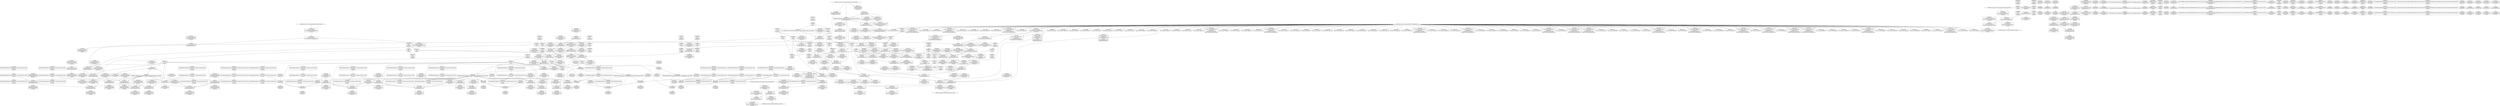 digraph {
	CE0x588ad70 [shape=record,shape=Mrecord,label="{CE0x588ad70|selinux_sem_semop:tmp1}"]
	CE0x589e0f0 [shape=record,shape=Mrecord,label="{CE0x589e0f0|get_current:tmp3|*SummSource*}"]
	CE0x58886f0 [shape=record,shape=Mrecord,label="{CE0x58886f0|80:_i32,_112:_i8*,_:_CRE_4,5_}"]
	CE0x591caf0 [shape=record,shape=Mrecord,label="{CE0x591caf0|get_current:tmp|*SummSink*}"]
	CE0x58928e0 [shape=record,shape=Mrecord,label="{CE0x58928e0|i64_1|*Constant*}"]
	CE0x58addb0 [shape=record,shape=Mrecord,label="{CE0x58addb0|current_sid:tmp4|security/selinux/hooks.c,218}"]
	CE0x5896340 [shape=record,shape=Mrecord,label="{CE0x5896340|80:_i32,_112:_i8*,_:_CRE_45,46_}"]
	CE0x58cd5e0 [shape=record,shape=Mrecord,label="{CE0x58cd5e0|current_sid:tobool1|security/selinux/hooks.c,218|*SummSource*}"]
	CE0x58a46c0 [shape=record,shape=Mrecord,label="{CE0x58a46c0|i32_48|*Constant*}"]
	CE0x5892cb0 [shape=record,shape=Mrecord,label="{CE0x5892cb0|selinux_sem_semop:tmp11|security/selinux/hooks.c,5480|*SummSink*}"]
	CE0x58a16c0 [shape=record,shape=Mrecord,label="{CE0x58a16c0|current_sid:tmp2}"]
	CE0x58cde90 [shape=record,shape=Mrecord,label="{CE0x58cde90|i64*_getelementptr_inbounds_(_11_x_i64_,_11_x_i64_*___llvm_gcov_ctr125,_i64_0,_i64_9)|*Constant*|*SummSource*}"]
	CE0x5885820 [shape=record,shape=Mrecord,label="{CE0x5885820|i64_1|*Constant*}"]
	CE0x589d260 [shape=record,shape=Mrecord,label="{CE0x589d260|current_sid:bb}"]
	CE0x58adb50 [shape=record,shape=Mrecord,label="{CE0x58adb50|i64_3|*Constant*|*SummSource*}"]
	CE0x58aceb0 [shape=record,shape=Mrecord,label="{CE0x58aceb0|80:_i32,_112:_i8*,_:_CRE_63,64_}"]
	CE0x58a38d0 [shape=record,shape=Mrecord,label="{CE0x58a38d0|80:_i32,_112:_i8*,_:_CRE_20,21_}"]
	CE0x589e220 [shape=record,shape=Mrecord,label="{CE0x589e220|_call_void_mcount()_#3}"]
	CE0x58dc960 [shape=record,shape=Mrecord,label="{CE0x58dc960|current_sid:do.end|*SummSource*}"]
	CE0x58a90a0 [shape=record,shape=Mrecord,label="{CE0x58a90a0|80:_i32,_112:_i8*,_:_CRE_9,10_}"]
	CE0x589b2e0 [shape=record,shape=Mrecord,label="{CE0x589b2e0|_ret_i32_%call2,_!dbg_!27728|security/selinux/hooks.c,5136|*SummSource*}"]
	CE0x58a3f00 [shape=record,shape=Mrecord,label="{CE0x58a3f00|selinux_sem_semop:tmp10|security/selinux/hooks.c,5480}"]
	CE0x5883110 [shape=record,shape=Mrecord,label="{CE0x5883110|COLLAPSED:_GCMRE___llvm_gcov_ctr323_internal_global_6_x_i64_zeroinitializer:_elem_0:default:}"]
	CE0x58d2560 [shape=record,shape=Mrecord,label="{CE0x58d2560|ipc_has_perm:tmp8|security/selinux/hooks.c,5136|*SummSink*}"]
	CE0x58ce4c0 [shape=record,shape=Mrecord,label="{CE0x58ce4c0|current_sid:tmp17|security/selinux/hooks.c,218|*SummSink*}"]
	CE0x58a9e40 [shape=record,shape=Mrecord,label="{CE0x58a9e40|80:_i32,_112:_i8*,_:_CRE_33,34_}"]
	CE0x58a8f70 [shape=record,shape=Mrecord,label="{CE0x58a8f70|80:_i32,_112:_i8*,_:_CRE_8,9_}"]
	CE0x58aa300 [shape=record,shape=Mrecord,label="{CE0x58aa300|80:_i32,_112:_i8*,_:_CRE_37,38_}"]
	CE0x6d72b30 [shape=record,shape=Mrecord,label="{CE0x6d72b30|selinux_sem_semop:tmp|*SummSource*}"]
	CE0x58d39e0 [shape=record,shape=Mrecord,label="{CE0x58d39e0|avc_has_perm:tsid|Function::avc_has_perm&Arg::tsid::}"]
	CE0x58d38d0 [shape=record,shape=Mrecord,label="{CE0x58d38d0|avc_has_perm:ssid|Function::avc_has_perm&Arg::ssid::|*SummSink*}"]
	CE0x58bc030 [shape=record,shape=Mrecord,label="{CE0x58bc030|ipc_has_perm:tmp|*SummSink*}"]
	CE0x58938a0 [shape=record,shape=Mrecord,label="{CE0x58938a0|i64*_getelementptr_inbounds_(_6_x_i64_,_6_x_i64_*___llvm_gcov_ctr323,_i64_0,_i64_0)|*Constant*}"]
	CE0x58b5b70 [shape=record,shape=Mrecord,label="{CE0x58b5b70|i64*_getelementptr_inbounds_(_2_x_i64_,_2_x_i64_*___llvm_gcov_ctr294,_i64_0,_i64_0)|*Constant*|*SummSource*}"]
	CE0x58a5720 [shape=record,shape=Mrecord,label="{CE0x58a5720|80:_i32,_112:_i8*,_:_CRE_22,23_}"]
	CE0x587fd90 [shape=record,shape=Mrecord,label="{CE0x587fd90|current_sid:tmp15|security/selinux/hooks.c,218}"]
	CE0x58a8b70 [shape=record,shape=Mrecord,label="{CE0x58a8b70|_ret_i32_%tmp24,_!dbg_!27742|security/selinux/hooks.c,220|*SummSink*}"]
	CE0x58d4ec0 [shape=record,shape=Mrecord,label="{CE0x58d4ec0|_ret_i32_%retval.0,_!dbg_!27728|security/selinux/avc.c,775|*SummSink*}"]
	CE0x589af80 [shape=record,shape=Mrecord,label="{CE0x589af80|ipc_has_perm:perms|Function::ipc_has_perm&Arg::perms::|*SummSink*}"]
	CE0x58b28b0 [shape=record,shape=Mrecord,label="{CE0x58b28b0|i32_3|*Constant*|*SummSink*}"]
	CE0x58e4020 [shape=record,shape=Mrecord,label="{CE0x58e4020|current_sid:if.then|*SummSource*}"]
	CE0x58f7ef0 [shape=record,shape=Mrecord,label="{CE0x58f7ef0|get_current:tmp2|*SummSource*}"]
	CE0x5884df0 [shape=record,shape=Mrecord,label="{CE0x5884df0|selinux_sem_semop:if.then}"]
	CE0x58aba50 [shape=record,shape=Mrecord,label="{CE0x58aba50|ipc_has_perm:call|security/selinux/hooks.c,5129|*SummSource*}"]
	CE0x58ad110 [shape=record,shape=Mrecord,label="{CE0x58ad110|80:_i32,_112:_i8*,_:_CRE_65,66_}"]
	CE0x58d7ca0 [shape=record,shape=Mrecord,label="{CE0x58d7ca0|current_sid:tmp21|security/selinux/hooks.c,218}"]
	CE0x58e18e0 [shape=record,shape=Mrecord,label="{CE0x58e18e0|current_sid:tmp11|security/selinux/hooks.c,218}"]
	"CONST[source:0(mediator),value:2(dynamic)][purpose:{subject}]"
	CE0x58f84a0 [shape=record,shape=Mrecord,label="{CE0x58f84a0|%struct.task_struct*_(%struct.task_struct**)*_asm_movq_%gs:$_1:P_,$0_,_r,im,_dirflag_,_fpsr_,_flags_|*SummSource*}"]
	CE0x5895290 [shape=record,shape=Mrecord,label="{CE0x5895290|selinux_sem_semop:sma|Function::selinux_sem_semop&Arg::sma::|*SummSource*}"]
	CE0x58d29d0 [shape=record,shape=Mrecord,label="{CE0x58d29d0|ipc_has_perm:call2|security/selinux/hooks.c,5136|*SummSink*}"]
	CE0x58dd290 [shape=record,shape=Mrecord,label="{CE0x58dd290|current_sid:tmp9|security/selinux/hooks.c,218|*SummSink*}"]
	CE0x5891a10 [shape=record,shape=Mrecord,label="{CE0x5891a10|80:_i32,_112:_i8*,_:_CRE_30,31_}"]
	CE0x58aec20 [shape=record,shape=Mrecord,label="{CE0x58aec20|current_sid:tmp1|*SummSource*}"]
	CE0x58d4b80 [shape=record,shape=Mrecord,label="{CE0x58d4b80|avc_has_perm:auditdata|Function::avc_has_perm&Arg::auditdata::|*SummSink*}"]
	CE0x6c40070 [shape=record,shape=Mrecord,label="{CE0x6c40070|selinux_sem_semop:tmp2|security/selinux/hooks.c,5475|*SummSink*}"]
	CE0x5888610 [shape=record,shape=Mrecord,label="{CE0x5888610|80:_i32,_112:_i8*,_:_CRE_3,4_}"]
	CE0x589a880 [shape=record,shape=Mrecord,label="{CE0x589a880|ipc_has_perm:entry|*SummSource*}"]
	CE0x5898440 [shape=record,shape=Mrecord,label="{CE0x5898440|80:_i32,_112:_i8*,_:_CRE_70,71_}"]
	CE0x58a9d50 [shape=record,shape=Mrecord,label="{CE0x58a9d50|80:_i32,_112:_i8*,_:_CRE_32,33_}"]
	CE0x58804d0 [shape=record,shape=Mrecord,label="{CE0x58804d0|ipc_has_perm:security|security/selinux/hooks.c,5131|*SummSink*}"]
	CE0x5886b90 [shape=record,shape=Mrecord,label="{CE0x5886b90|80:_i32,_112:_i8*,_:_CRE_168,176_|*MultipleSource*|security/selinux/hooks.c,5480|Function::selinux_sem_semop&Arg::sma::}"]
	CE0x58deb90 [shape=record,shape=Mrecord,label="{CE0x58deb90|GLOBAL:current_sid.__warned|Global_var:current_sid.__warned|*SummSource*}"]
	CE0x58a2620 [shape=record,shape=Mrecord,label="{CE0x58a2620|80:_i32,_112:_i8*,_:_CRE_46,47_}"]
	CE0x589a6c0 [shape=record,shape=Mrecord,label="{CE0x589a6c0|GLOBAL:ipc_has_perm|*Constant*|*SummSink*}"]
	CE0x58e3e90 [shape=record,shape=Mrecord,label="{CE0x58e3e90|current_sid:if.then}"]
	CE0x58a91d0 [shape=record,shape=Mrecord,label="{CE0x58a91d0|80:_i32,_112:_i8*,_:_CRE_10,11_}"]
	CE0x58a7a30 [shape=record,shape=Mrecord,label="{CE0x58a7a30|selinux_sem_semop:tmp6|security/selinux/hooks.c,5476|*SummSource*}"]
	CE0x58e6e40 [shape=record,shape=Mrecord,label="{CE0x58e6e40|current_sid:tmp14|security/selinux/hooks.c,218|*SummSink*}"]
	CE0x58add40 [shape=record,shape=Mrecord,label="{CE0x58add40|i64_3|*Constant*|*SummSink*}"]
	CE0x588b470 [shape=record,shape=Mrecord,label="{CE0x588b470|80:_i32,_112:_i8*,_:_CRE_38,39_}"]
	CE0x58e2ad0 [shape=record,shape=Mrecord,label="{CE0x58e2ad0|i32_218|*Constant*|*SummSource*}"]
	CE0x58976b0 [shape=record,shape=Mrecord,label="{CE0x58976b0|ipc_has_perm:tmp6|*LoadInst*|security/selinux/hooks.c,5134|*SummSink*}"]
	CE0x58d35e0 [shape=record,shape=Mrecord,label="{CE0x58d35e0|avc_has_perm:ssid|Function::avc_has_perm&Arg::ssid::}"]
	CE0x58a3540 [shape=record,shape=Mrecord,label="{CE0x58a3540|80:_i32,_112:_i8*,_:_CRE_17,18_}"]
	CE0x58d18f0 [shape=record,shape=Mrecord,label="{CE0x58d18f0|ipc_has_perm:sclass|security/selinux/hooks.c,5136}"]
	CE0x58d2120 [shape=record,shape=Mrecord,label="{CE0x58d2120|ipc_has_perm:sclass|security/selinux/hooks.c,5136|*SummSink*}"]
	CE0x58dad10 [shape=record,shape=Mrecord,label="{CE0x58dad10|get_current:bb|*SummSource*}"]
	CE0x588da90 [shape=record,shape=Mrecord,label="{CE0x588da90|selinux_sem_semop:bb|*SummSink*}"]
	CE0x5890360 [shape=record,shape=Mrecord,label="{CE0x5890360|_call_void_lockdep_rcu_suspicious(i8*_getelementptr_inbounds_(_25_x_i8_,_25_x_i8_*_.str3,_i32_0,_i32_0),_i32_218,_i8*_getelementptr_inbounds_(_45_x_i8_,_45_x_i8_*_.str12,_i32_0,_i32_0))_#10,_!dbg_!27727|security/selinux/hooks.c,218|*SummSink*}"]
	CE0x58d4150 [shape=record,shape=Mrecord,label="{CE0x58d4150|avc_has_perm:tclass|Function::avc_has_perm&Arg::tclass::|*SummSink*}"]
	CE0x58e2be0 [shape=record,shape=Mrecord,label="{CE0x58e2be0|i8*_getelementptr_inbounds_(_45_x_i8_,_45_x_i8_*_.str12,_i32_0,_i32_0)|*Constant*}"]
	CE0x59296a0 [shape=record,shape=Mrecord,label="{CE0x59296a0|%struct.task_struct*_(%struct.task_struct**)*_asm_movq_%gs:$_1:P_,$0_,_r,im,_dirflag_,_fpsr_,_flags_}"]
	CE0x58d8790 [shape=record,shape=Mrecord,label="{CE0x58d8790|current_sid:security|security/selinux/hooks.c,218|*SummSource*}"]
	CE0x58986a0 [shape=record,shape=Mrecord,label="{CE0x58986a0|80:_i32,_112:_i8*,_:_CRE_72,73_|*MultipleSource*|security/selinux/hooks.c,5480|Function::selinux_sem_semop&Arg::sma::}"]
	CE0x58d8f40 [shape=record,shape=Mrecord,label="{CE0x58d8f40|current_sid:tmp22|security/selinux/hooks.c,218|*SummSink*}"]
	CE0x588e420 [shape=record,shape=Mrecord,label="{CE0x588e420|selinux_sem_semop:tmp9|security/selinux/hooks.c,5478}"]
	CE0x5896af0 [shape=record,shape=Mrecord,label="{CE0x5896af0|current_sid:tobool|security/selinux/hooks.c,218}"]
	CE0x58d1130 [shape=record,shape=Mrecord,label="{CE0x58d1130|ipc_has_perm:sid1|security/selinux/hooks.c,5136|*SummSink*}"]
	CE0x588fe40 [shape=record,shape=Mrecord,label="{CE0x588fe40|i8_1|*Constant*|*SummSink*}"]
	CE0x5898570 [shape=record,shape=Mrecord,label="{CE0x5898570|80:_i32,_112:_i8*,_:_CRE_71,72_}"]
	CE0x5885c40 [shape=record,shape=Mrecord,label="{CE0x5885c40|selinux_sem_semop:if.end|*SummSource*}"]
	CE0x58bb550 [shape=record,shape=Mrecord,label="{CE0x58bb550|i1_true|*Constant*|*SummSink*}"]
	CE0x58b0e30 [shape=record,shape=Mrecord,label="{CE0x58b0e30|COLLAPSED:_GCMRE___llvm_gcov_ctr125_internal_global_11_x_i64_zeroinitializer:_elem_0:default:}"]
	CE0x58b1a00 [shape=record,shape=Mrecord,label="{CE0x58b1a00|get_current:entry|*SummSource*}"]
	CE0x588f9c0 [shape=record,shape=Mrecord,label="{CE0x588f9c0|current_sid:tmp16|security/selinux/hooks.c,218|*SummSink*}"]
	CE0x58ab2f0 [shape=record,shape=Mrecord,label="{CE0x58ab2f0|i64*_getelementptr_inbounds_(_6_x_i64_,_6_x_i64_*___llvm_gcov_ctr323,_i64_0,_i64_5)|*Constant*|*SummSink*}"]
	CE0x58b2040 [shape=record,shape=Mrecord,label="{CE0x58b2040|ipc_has_perm:type|security/selinux/hooks.c,5133}"]
	CE0x58dfc30 [shape=record,shape=Mrecord,label="{CE0x58dfc30|i64*_getelementptr_inbounds_(_11_x_i64_,_11_x_i64_*___llvm_gcov_ctr125,_i64_0,_i64_1)|*Constant*|*SummSink*}"]
	CE0x58acc50 [shape=record,shape=Mrecord,label="{CE0x58acc50|80:_i32,_112:_i8*,_:_CRE_61,62_}"]
	CE0x588e670 [shape=record,shape=Mrecord,label="{CE0x588e670|selinux_sem_semop:tmp9|security/selinux/hooks.c,5478|*SummSink*}"]
	CE0x588b030 [shape=record,shape=Mrecord,label="{CE0x588b030|80:_i32,_112:_i8*,_:_CRE_0,1_}"]
	CE0x587fe70 [shape=record,shape=Mrecord,label="{CE0x587fe70|current_sid:tmp15|security/selinux/hooks.c,218|*SummSink*}"]
	CE0x588b2d0 [shape=record,shape=Mrecord,label="{CE0x588b2d0|80:_i32,_112:_i8*,_:_CRE_2,3_}"]
	CE0x5893220 [shape=record,shape=Mrecord,label="{CE0x5893220|selinux_sem_semop:tmp5|security/selinux/hooks.c,5475}"]
	CE0x589e500 [shape=record,shape=Mrecord,label="{CE0x589e500|current_sid:tmp|*SummSink*}"]
	CE0x58a7230 [shape=record,shape=Mrecord,label="{CE0x58a7230|selinux_sem_semop:if.then|*SummSink*}"]
	CE0x58abc00 [shape=record,shape=Mrecord,label="{CE0x58abc00|GLOBAL:current_sid|*Constant*}"]
	CE0x58e31e0 [shape=record,shape=Mrecord,label="{CE0x58e31e0|i8*_getelementptr_inbounds_(_45_x_i8_,_45_x_i8_*_.str12,_i32_0,_i32_0)|*Constant*|*SummSink*}"]
	CE0x5892530 [shape=record,shape=Mrecord,label="{CE0x5892530|80:_i32,_112:_i8*,_:_CRE_15,16_}"]
	CE0x58ce6d0 [shape=record,shape=Mrecord,label="{CE0x58ce6d0|current_sid:tmp18|security/selinux/hooks.c,218}"]
	"CONST[source:0(mediator),value:0(static)][purpose:{operation}]"
	CE0x58a43b0 [shape=record,shape=Mrecord,label="{CE0x58a43b0|i32_16|*Constant*|*SummSink*}"]
	CE0x58a5ab0 [shape=record,shape=Mrecord,label="{CE0x58a5ab0|80:_i32,_112:_i8*,_:_CRE_25,26_}"]
	CE0x58ceff0 [shape=record,shape=Mrecord,label="{CE0x58ceff0|current_sid:tmp19|security/selinux/hooks.c,218|*SummSource*}"]
	CE0x656db10 [shape=record,shape=Mrecord,label="{CE0x656db10|i64*_getelementptr_inbounds_(_6_x_i64_,_6_x_i64_*___llvm_gcov_ctr323,_i64_0,_i64_5)|*Constant*}"]
	CE0x588a950 [shape=record,shape=Mrecord,label="{CE0x588a950|selinux_sem_semop:entry|*SummSink*}"]
	CE0x58a9c90 [shape=record,shape=Mrecord,label="{CE0x58a9c90|selinux_sem_semop:alter|Function::selinux_sem_semop&Arg::alter::|*SummSource*}"]
	CE0x58bc0a0 [shape=record,shape=Mrecord,label="{CE0x58bc0a0|i64_1|*Constant*}"]
	CE0x58dfa70 [shape=record,shape=Mrecord,label="{CE0x58dfa70|i64*_getelementptr_inbounds_(_11_x_i64_,_11_x_i64_*___llvm_gcov_ctr125,_i64_0,_i64_1)|*Constant*|*SummSource*}"]
	CE0x589a950 [shape=record,shape=Mrecord,label="{CE0x589a950|ipc_has_perm:entry|*SummSink*}"]
	CE0x58a2090 [shape=record,shape=Mrecord,label="{CE0x58a2090|_call_void_mcount()_#3|*SummSource*}"]
	CE0x58e4f80 [shape=record,shape=Mrecord,label="{CE0x58e4f80|GLOBAL:lockdep_rcu_suspicious|*Constant*|*SummSink*}"]
	CE0x58cdcc0 [shape=record,shape=Mrecord,label="{CE0x58cdcc0|i64*_getelementptr_inbounds_(_11_x_i64_,_11_x_i64_*___llvm_gcov_ctr125,_i64_0,_i64_9)|*Constant*}"]
	CE0x58a3da0 [shape=record,shape=Mrecord,label="{CE0x58a3da0|i64*_getelementptr_inbounds_(_6_x_i64_,_6_x_i64_*___llvm_gcov_ctr323,_i64_0,_i64_5)|*Constant*|*SummSource*}"]
	CE0x58ac9f0 [shape=record,shape=Mrecord,label="{CE0x58ac9f0|80:_i32,_112:_i8*,_:_CRE_59,60_}"]
	CE0x5892770 [shape=record,shape=Mrecord,label="{CE0x5892770|selinux_sem_semop:bb}"]
	CE0x5897010 [shape=record,shape=Mrecord,label="{CE0x5897010|i32_3|*Constant*|*SummSource*}"]
	CE0x58d9970 [shape=record,shape=Mrecord,label="{CE0x58d9970|current_sid:sid|security/selinux/hooks.c,220}"]
	CE0x58ac660 [shape=record,shape=Mrecord,label="{CE0x58ac660|80:_i32,_112:_i8*,_:_CRE_56,57_}"]
	CE0x5892b40 [shape=record,shape=Mrecord,label="{CE0x5892b40|selinux_sem_semop:tmp11|security/selinux/hooks.c,5480|*SummSource*}"]
	CE0x58dae90 [shape=record,shape=Mrecord,label="{CE0x58dae90|get_current:bb|*SummSink*}"]
	CE0x58d50a0 [shape=record,shape=Mrecord,label="{CE0x58d50a0|current_sid:if.end|*SummSink*}"]
	CE0x58e3170 [shape=record,shape=Mrecord,label="{CE0x58e3170|i8*_getelementptr_inbounds_(_45_x_i8_,_45_x_i8_*_.str12,_i32_0,_i32_0)|*Constant*|*SummSource*}"]
	CE0x58a5850 [shape=record,shape=Mrecord,label="{CE0x58a5850|80:_i32,_112:_i8*,_:_CRE_23,24_}"]
	CE0x58955a0 [shape=record,shape=Mrecord,label="{CE0x58955a0|selinux_sem_semop:sem_perm|security/selinux/hooks.c,5480|*SummSource*}"]
	CE0x58cf750 [shape=record,shape=Mrecord,label="{CE0x58cf750|current_sid:tmp20|security/selinux/hooks.c,218|*SummSink*}"]
	CE0x58ae780 [shape=record,shape=Mrecord,label="{CE0x58ae780|i32_1|*Constant*|*SummSource*}"]
	CE0x5891210 [shape=record,shape=Mrecord,label="{CE0x5891210|i32_0|*Constant*|*SummSource*}"]
	CE0x58ae950 [shape=record,shape=Mrecord,label="{CE0x58ae950|i64*_getelementptr_inbounds_(_2_x_i64_,_2_x_i64_*___llvm_gcov_ctr294,_i64_0,_i64_1)|*Constant*}"]
	CE0x58d3370 [shape=record,shape=Mrecord,label="{CE0x58d3370|avc_has_perm:entry|*SummSink*}"]
	CE0x58b0bc0 [shape=record,shape=Mrecord,label="{CE0x58b0bc0|i64*_getelementptr_inbounds_(_11_x_i64_,_11_x_i64_*___llvm_gcov_ctr125,_i64_0,_i64_0)|*Constant*|*SummSink*}"]
	CE0x58b1e60 [shape=record,shape=Mrecord,label="{CE0x58b1e60|_ret_%struct.task_struct*_%tmp4,_!dbg_!27714|./arch/x86/include/asm/current.h,14|*SummSink*}"]
	CE0x5929590 [shape=record,shape=Mrecord,label="{CE0x5929590|GLOBAL:current_task|Global_var:current_task|*SummSink*}"]
	CE0x58a2710 [shape=record,shape=Mrecord,label="{CE0x58a2710|80:_i32,_112:_i8*,_:_CRE_47,48_}"]
	CE0x58d3180 [shape=record,shape=Mrecord,label="{CE0x58d3180|avc_has_perm:entry|*SummSource*}"]
	CE0x58ab6a0 [shape=record,shape=Mrecord,label="{CE0x58ab6a0|ipc_has_perm:tmp2|*SummSource*}"]
	CE0x58980b0 [shape=record,shape=Mrecord,label="{CE0x58980b0|80:_i32,_112:_i8*,_:_CRE_67,68_}"]
	CE0x5882480 [shape=record,shape=Mrecord,label="{CE0x5882480|selinux_sem_semop:if.else|*SummSink*}"]
	CE0x58b5620 [shape=record,shape=Mrecord,label="{CE0x58b5620|i64_4|*Constant*|*SummSource*}"]
	CE0x58a6330 [shape=record,shape=Mrecord,label="{CE0x58a6330|i64*_getelementptr_inbounds_(_6_x_i64_,_6_x_i64_*___llvm_gcov_ctr323,_i64_0,_i64_4)|*Constant*}"]
	CE0x5885e20 [shape=record,shape=Mrecord,label="{CE0x5885e20|selinux_sem_semop:tmp1|*SummSource*}"]
	CE0x58d3830 [shape=record,shape=Mrecord,label="{CE0x58d3830|avc_has_perm:ssid|Function::avc_has_perm&Arg::ssid::|*SummSource*}"]
	CE0x58e0800 [shape=record,shape=Mrecord,label="{CE0x58e0800|current_sid:tmp12|security/selinux/hooks.c,218|*SummSink*}"]
	CE0x58a4550 [shape=record,shape=Mrecord,label="{CE0x58a4550|i32_48|*Constant*|*SummSource*}"]
	CE0x5894b70 [shape=record,shape=Mrecord,label="{CE0x5894b70|80:_i32,_112:_i8*,_:_CRE_112,120_|*MultipleSource*|security/selinux/hooks.c,5480|Function::selinux_sem_semop&Arg::sma::}"]
	CE0x58d7890 [shape=record,shape=Mrecord,label="{CE0x58d7890|current_sid:cred|security/selinux/hooks.c,218|*SummSource*}"]
	CE0x5899600 [shape=record,shape=Mrecord,label="{CE0x5899600|i32_10|*Constant*}"]
	CE0x58874a0 [shape=record,shape=Mrecord,label="{CE0x58874a0|selinux_sem_semop:call|security/selinux/hooks.c,5480}"]
	CE0x58afa20 [shape=record,shape=Mrecord,label="{CE0x58afa20|ipc_has_perm:tmp4|*LoadInst*|security/selinux/hooks.c,5131|*SummSink*}"]
	CE0x58ded10 [shape=record,shape=Mrecord,label="{CE0x58ded10|GLOBAL:current_sid.__warned|Global_var:current_sid.__warned|*SummSink*}"]
	CE0x58e5d40 [shape=record,shape=Mrecord,label="{CE0x58e5d40|i64*_getelementptr_inbounds_(_11_x_i64_,_11_x_i64_*___llvm_gcov_ctr125,_i64_0,_i64_8)|*Constant*|*SummSource*}"]
	CE0x58cfdd0 [shape=record,shape=Mrecord,label="{CE0x58cfdd0|current_sid:if.end}"]
	CE0x589f040 [shape=record,shape=Mrecord,label="{CE0x589f040|ipc_has_perm:tmp3|*SummSource*}"]
	CE0x58ddc10 [shape=record,shape=Mrecord,label="{CE0x58ddc10|current_sid:tmp6|security/selinux/hooks.c,218|*SummSink*}"]
	CE0x58aef30 [shape=record,shape=Mrecord,label="{CE0x58aef30|current_sid:tmp1|*SummSink*}"]
	CE0x5899ab0 [shape=record,shape=Mrecord,label="{CE0x5899ab0|_call_void_mcount()_#3|*SummSink*}"]
	CE0x58dee40 [shape=record,shape=Mrecord,label="{CE0x58dee40|current_sid:tmp8|security/selinux/hooks.c,218}"]
	CE0x58acb20 [shape=record,shape=Mrecord,label="{CE0x58acb20|80:_i32,_112:_i8*,_:_CRE_60,61_}"]
	CE0x58b1950 [shape=record,shape=Mrecord,label="{CE0x58b1950|get_current:entry}"]
	CE0x5897bc0 [shape=record,shape=Mrecord,label="{CE0x5897bc0|current_sid:tmp7|security/selinux/hooks.c,218|*SummSink*}"]
	CE0x58cdba0 [shape=record,shape=Mrecord,label="{CE0x58cdba0|i8_4|*Constant*|*SummSink*}"]
	CE0x58ce090 [shape=record,shape=Mrecord,label="{CE0x58ce090|current_sid:tmp17|security/selinux/hooks.c,218}"]
	CE0x58b13a0 [shape=record,shape=Mrecord,label="{CE0x58b13a0|GLOBAL:get_current|*Constant*}"]
	CE0x5897620 [shape=record,shape=Mrecord,label="{CE0x5897620|ipc_has_perm:tmp6|*LoadInst*|security/selinux/hooks.c,5134|*SummSource*}"]
	CE0x58a8c80 [shape=record,shape=Mrecord,label="{CE0x58a8c80|i32_10|*Constant*|*SummSink*}"]
	CE0x58d2850 [shape=record,shape=Mrecord,label="{CE0x58d2850|ipc_has_perm:call2|security/selinux/hooks.c,5136|*SummSource*}"]
	CE0x58da160 [shape=record,shape=Mrecord,label="{CE0x58da160|get_current:bb}"]
	CE0x58dcff0 [shape=record,shape=Mrecord,label="{CE0x58dcff0|i64_5|*Constant*|*SummSink*}"]
	CE0x58d9160 [shape=record,shape=Mrecord,label="{CE0x58d9160|current_sid:tmp23|security/selinux/hooks.c,218|*SummSource*}"]
	CE0x58dca30 [shape=record,shape=Mrecord,label="{CE0x58dca30|current_sid:do.end|*SummSink*}"]
	CE0x58d94e0 [shape=record,shape=Mrecord,label="{CE0x58d94e0|i64*_getelementptr_inbounds_(_2_x_i64_,_2_x_i64_*___llvm_gcov_ctr98,_i64_0,_i64_1)|*Constant*}"]
	CE0x58a87a0 [shape=record,shape=Mrecord,label="{CE0x58a87a0|current_sid:entry|*SummSource*}"]
	CE0x5887bc0 [shape=record,shape=Mrecord,label="{CE0x5887bc0|_ret_i32_%call,_!dbg_!27725|security/selinux/hooks.c,5480}"]
	CE0x58d4d00 [shape=record,shape=Mrecord,label="{CE0x58d4d00|_ret_i32_%retval.0,_!dbg_!27728|security/selinux/avc.c,775|*SummSource*}"]
	CE0x58e1d90 [shape=record,shape=Mrecord,label="{CE0x58e1d90|current_sid:tmp12|security/selinux/hooks.c,218}"]
	CE0x58d4530 [shape=record,shape=Mrecord,label="{CE0x58d4530|avc_has_perm:requested|Function::avc_has_perm&Arg::requested::}"]
	CE0x590b530 [shape=record,shape=Mrecord,label="{CE0x590b530|get_current:tmp}"]
	CE0x58a86f0 [shape=record,shape=Mrecord,label="{CE0x58a86f0|current_sid:entry}"]
	CE0x58e1ae0 [shape=record,shape=Mrecord,label="{CE0x58e1ae0|current_sid:tmp11|security/selinux/hooks.c,218|*SummSource*}"]
	CE0x58dd1c0 [shape=record,shape=Mrecord,label="{CE0x58dd1c0|current_sid:tmp9|security/selinux/hooks.c,218|*SummSource*}"]
	CE0x588f240 [shape=record,shape=Mrecord,label="{CE0x588f240|selinux_sem_semop:tmp8|security/selinux/hooks.c,5478}"]
	CE0x58a01f0 [shape=record,shape=Mrecord,label="{CE0x58a01f0|selinux_sem_semop:tobool|security/selinux/hooks.c,5475}"]
	CE0x58929c0 [shape=record,shape=Mrecord,label="{CE0x58929c0|selinux_sem_semop:tmp11|security/selinux/hooks.c,5480}"]
	CE0x58e4d20 [shape=record,shape=Mrecord,label="{CE0x58e4d20|i8*_getelementptr_inbounds_(_25_x_i8_,_25_x_i8_*_.str3,_i32_0,_i32_0)|*Constant*|*SummSink*}"]
	CE0x58aecf0 [shape=record,shape=Mrecord,label="{CE0x58aecf0|i64*_getelementptr_inbounds_(_11_x_i64_,_11_x_i64_*___llvm_gcov_ctr125,_i64_0,_i64_1)|*Constant*}"]
	CE0x58f8580 [shape=record,shape=Mrecord,label="{CE0x58f8580|%struct.task_struct*_(%struct.task_struct**)*_asm_movq_%gs:$_1:P_,$0_,_r,im,_dirflag_,_fpsr_,_flags_|*SummSink*}"]
	"CONST[source:0(mediator),value:2(dynamic)][purpose:{object}]"
	CE0x589c210 [shape=record,shape=Mrecord,label="{CE0x589c210|i64*_getelementptr_inbounds_(_11_x_i64_,_11_x_i64_*___llvm_gcov_ctr125,_i64_0,_i64_0)|*Constant*|*SummSource*}"]
	CE0x58bb8f0 [shape=record,shape=Mrecord,label="{CE0x58bb8f0|_call_void_mcount()_#3|*SummSink*}"]
	CE0x58d7790 [shape=record,shape=Mrecord,label="{CE0x58d7790|COLLAPSED:_GCMRE_current_task_external_global_%struct.task_struct*:_elem_0::|security/selinux/hooks.c,218}"]
	CE0x5890f80 [shape=record,shape=Mrecord,label="{CE0x5890f80|i64_2|*Constant*|*SummSink*}"]
	CE0x589ab50 [shape=record,shape=Mrecord,label="{CE0x589ab50|ipc_has_perm:ipc_perms|Function::ipc_has_perm&Arg::ipc_perms::}"]
	CE0x58bb200 [shape=record,shape=Mrecord,label="{CE0x58bb200|i1_true|*Constant*}"]
	CE0x58cf430 [shape=record,shape=Mrecord,label="{CE0x58cf430|current_sid:tmp20|security/selinux/hooks.c,218}"]
	CE0x5894d40 [shape=record,shape=Mrecord,label="{CE0x5894d40|80:_i32,_112:_i8*,_:_CRE_120,128_|*MultipleSource*|security/selinux/hooks.c,5480|Function::selinux_sem_semop&Arg::sma::}"]
	CE0x58d4780 [shape=record,shape=Mrecord,label="{CE0x58d4780|avc_has_perm:requested|Function::avc_has_perm&Arg::requested::|*SummSink*}"]
	CE0x58931b0 [shape=record,shape=Mrecord,label="{CE0x58931b0|i64*_getelementptr_inbounds_(_2_x_i64_,_2_x_i64_*___llvm_gcov_ctr98,_i64_0,_i64_1)|*Constant*|*SummSink*}"]
	CE0x58921a0 [shape=record,shape=Mrecord,label="{CE0x58921a0|80:_i32,_112:_i8*,_:_CRE_12,13_}"]
	CE0x5895430 [shape=record,shape=Mrecord,label="{CE0x5895430|selinux_sem_semop:sem_perm|security/selinux/hooks.c,5480}"]
	CE0x58a2840 [shape=record,shape=Mrecord,label="{CE0x58a2840|80:_i32,_112:_i8*,_:_CRE_48,49_}"]
	CE0x589a290 [shape=record,shape=Mrecord,label="{CE0x589a290|_ret_i32_%call,_!dbg_!27725|security/selinux/hooks.c,5480|*SummSource*}"]
	CE0x58d3e80 [shape=record,shape=Mrecord,label="{CE0x58d3e80|avc_has_perm:tclass|Function::avc_has_perm&Arg::tclass::}"]
	CE0x515d030 [shape=record,shape=Mrecord,label="{CE0x515d030|i64*_getelementptr_inbounds_(_6_x_i64_,_6_x_i64_*___llvm_gcov_ctr323,_i64_0,_i64_3)|*Constant*}"]
	CE0x58d2d70 [shape=record,shape=Mrecord,label="{CE0x58d2d70|i32_(i32,_i32,_i16,_i32,_%struct.common_audit_data*)*_bitcast_(i32_(i32,_i32,_i16,_i32,_%struct.common_audit_data.495*)*_avc_has_perm_to_i32_(i32,_i32,_i16,_i32,_%struct.common_audit_data*)*)|*Constant*|*SummSource*}"]
	CE0x58830a0 [shape=record,shape=Mrecord,label="{CE0x58830a0|selinux_sem_semop:tmp}"]
	CE0x58abaf0 [shape=record,shape=Mrecord,label="{CE0x58abaf0|ipc_has_perm:call|security/selinux/hooks.c,5129|*SummSink*}"]
	CE0x58a8610 [shape=record,shape=Mrecord,label="{CE0x58a8610|GLOBAL:current_sid|*Constant*|*SummSink*}"]
	CE0x587f930 [shape=record,shape=Mrecord,label="{CE0x587f930|current_sid:tmp5|security/selinux/hooks.c,218}"]
	CE0x58a9f70 [shape=record,shape=Mrecord,label="{CE0x58a9f70|80:_i32,_112:_i8*,_:_CRE_34,35_}"]
	CE0x58cd210 [shape=record,shape=Mrecord,label="{CE0x58cd210|current_sid:tobool1|security/selinux/hooks.c,218}"]
	CE0x58d7600 [shape=record,shape=Mrecord,label="{CE0x58d7600|i32_78|*Constant*|*SummSource*}"]
	CE0x5883230 [shape=record,shape=Mrecord,label="{CE0x5883230|selinux_sem_semop:tobool|security/selinux/hooks.c,5475|*SummSink*}"]
	CE0x58b10f0 [shape=record,shape=Mrecord,label="{CE0x58b10f0|current_sid:call4|security/selinux/hooks.c,218|*SummSource*}"]
	CE0x58ae8b0 [shape=record,shape=Mrecord,label="{CE0x58ae8b0|i32_1|*Constant*|*SummSink*}"]
	CE0x58941f0 [shape=record,shape=Mrecord,label="{CE0x58941f0|80:_i32,_112:_i8*,_:_CRE_88,92_|*MultipleSource*|security/selinux/hooks.c,5480|Function::selinux_sem_semop&Arg::sma::}"]
	CE0x58a1e20 [shape=record,shape=Mrecord,label="{CE0x58a1e20|_call_void_mcount()_#3}"]
	CE0x58d1e00 [shape=record,shape=Mrecord,label="{CE0x58d1e00|ipc_has_perm:tmp7|security/selinux/hooks.c,5136|*SummSink*}"]
	CE0x58de370 [shape=record,shape=Mrecord,label="{CE0x58de370|GLOBAL:__llvm_gcov_ctr125|Global_var:__llvm_gcov_ctr125|*SummSink*}"]
	CE0x589af10 [shape=record,shape=Mrecord,label="{CE0x589af10|ipc_has_perm:perms|Function::ipc_has_perm&Arg::perms::|*SummSource*}"]
	CE0x5896fa0 [shape=record,shape=Mrecord,label="{CE0x5896fa0|i32_3|*Constant*}"]
	CE0x58b5750 [shape=record,shape=Mrecord,label="{CE0x58b5750|i64_4|*Constant*|*SummSink*}"]
	CE0x58a2e30 [shape=record,shape=Mrecord,label="{CE0x58a2e30|80:_i32,_112:_i8*,_:_CRE_53,54_}"]
	CE0x5891b40 [shape=record,shape=Mrecord,label="{CE0x5891b40|80:_i32,_112:_i8*,_:_CRE_31,32_}"]
	CE0x5880160 [shape=record,shape=Mrecord,label="{CE0x5880160|current_sid:tmp16|security/selinux/hooks.c,218}"]
	CE0x58b5930 [shape=record,shape=Mrecord,label="{CE0x58b5930|i64_5|*Constant*}"]
	CE0x589dbc0 [shape=record,shape=Mrecord,label="{CE0x589dbc0|ipc_has_perm:bb|*SummSource*}"]
	CE0x58e0910 [shape=record,shape=Mrecord,label="{CE0x58e0910|i64*_getelementptr_inbounds_(_11_x_i64_,_11_x_i64_*___llvm_gcov_ctr125,_i64_0,_i64_6)|*Constant*}"]
	CE0x5890b60 [shape=record,shape=Mrecord,label="{CE0x5890b60|selinux_sem_semop:tmp4|security/selinux/hooks.c,5475|*SummSink*}"]
	CE0x5891890 [shape=record,shape=Mrecord,label="{CE0x5891890|80:_i32,_112:_i8*,_:_CRE_29,30_}"]
	CE0x588b190 [shape=record,shape=Mrecord,label="{CE0x588b190|80:_i32,_112:_i8*,_:_CRE_1,2_}"]
	CE0x58d0710 [shape=record,shape=Mrecord,label="{CE0x58d0710|ipc_has_perm:u|security/selinux/hooks.c,5134|*SummSink*}"]
	CE0x58e4c90 [shape=record,shape=Mrecord,label="{CE0x58e4c90|i8*_getelementptr_inbounds_(_25_x_i8_,_25_x_i8_*_.str3,_i32_0,_i32_0)|*Constant*|*SummSource*}"]
	CE0x58ddeb0 [shape=record,shape=Mrecord,label="{CE0x58ddeb0|current_sid:tmp7|security/selinux/hooks.c,218|*SummSource*}"]
	CE0x58e67c0 [shape=record,shape=Mrecord,label="{CE0x58e67c0|current_sid:tmp13|security/selinux/hooks.c,218|*SummSource*}"]
	CE0x5890280 [shape=record,shape=Mrecord,label="{CE0x5890280|_call_void_lockdep_rcu_suspicious(i8*_getelementptr_inbounds_(_25_x_i8_,_25_x_i8_*_.str3,_i32_0,_i32_0),_i32_218,_i8*_getelementptr_inbounds_(_45_x_i8_,_45_x_i8_*_.str12,_i32_0,_i32_0))_#10,_!dbg_!27727|security/selinux/hooks.c,218}"]
	CE0x58b2520 [shape=record,shape=Mrecord,label="{CE0x58b2520|0:_i8,_8:_i32,_24:_%struct.selinux_audit_data*,_:_SCMRE_0,1_|*MultipleSource*|security/selinux/hooks.c, 5128|security/selinux/hooks.c,5133}"]
	CE0x5892950 [shape=record,shape=Mrecord,label="{CE0x5892950|selinux_sem_semop:sma|Function::selinux_sem_semop&Arg::sma::}"]
	CE0x58a7780 [shape=record,shape=Mrecord,label="{CE0x58a7780|selinux_sem_semop:entry}"]
	CE0x58ab710 [shape=record,shape=Mrecord,label="{CE0x58ab710|ipc_has_perm:tmp2|*SummSink*}"]
	CE0x58a2f60 [shape=record,shape=Mrecord,label="{CE0x58a2f60|80:_i32,_112:_i8*,_:_CRE_54,55_}"]
	CE0x5888820 [shape=record,shape=Mrecord,label="{CE0x5888820|80:_i32,_112:_i8*,_:_CRE_5,6_}"]
	CE0x58d7f50 [shape=record,shape=Mrecord,label="{CE0x58d7f50|i32_22|*Constant*}"]
	CE0x5882210 [shape=record,shape=Mrecord,label="{CE0x5882210|i64*_getelementptr_inbounds_(_6_x_i64_,_6_x_i64_*___llvm_gcov_ctr323,_i64_0,_i64_3)|*Constant*|*SummSink*}"]
	CE0x589c900 [shape=record,shape=Mrecord,label="{CE0x589c900|current_sid:tmp6|security/selinux/hooks.c,218|*SummSource*}"]
	CE0x58e4f10 [shape=record,shape=Mrecord,label="{CE0x58e4f10|GLOBAL:lockdep_rcu_suspicious|*Constant*|*SummSource*}"]
	CE0x587fe00 [shape=record,shape=Mrecord,label="{CE0x587fe00|current_sid:tmp15|security/selinux/hooks.c,218|*SummSource*}"]
	CE0x58e6750 [shape=record,shape=Mrecord,label="{CE0x58e6750|current_sid:tmp13|security/selinux/hooks.c,218}"]
	CE0x58ceec0 [shape=record,shape=Mrecord,label="{CE0x58ceec0|i64*_getelementptr_inbounds_(_11_x_i64_,_11_x_i64_*___llvm_gcov_ctr125,_i64_0,_i64_10)|*Constant*}"]
	CE0x58cfb20 [shape=record,shape=Mrecord,label="{CE0x58cfb20|current_sid:call4|security/selinux/hooks.c,218}"]
	CE0x58d0400 [shape=record,shape=Mrecord,label="{CE0x58d0400|ipc_has_perm:ipc_id|security/selinux/hooks.c,5134}"]
	CE0x5893640 [shape=record,shape=Mrecord,label="{CE0x5893640|i64*_getelementptr_inbounds_(_6_x_i64_,_6_x_i64_*___llvm_gcov_ctr323,_i64_0,_i64_0)|*Constant*|*SummSource*}"]
	CE0x6f1b350 [shape=record,shape=Mrecord,label="{CE0x6f1b350|GLOBAL:__llvm_gcov_ctr323|Global_var:__llvm_gcov_ctr323|*SummSource*}"]
	CE0x58d7590 [shape=record,shape=Mrecord,label="{CE0x58d7590|i32_78|*Constant*|*SummSink*}"]
	CE0x5886620 [shape=record,shape=Mrecord,label="{CE0x5886620|80:_i32,_112:_i8*,_:_CRE_144,152_|*MultipleSource*|security/selinux/hooks.c,5480|Function::selinux_sem_semop&Arg::sma::}"]
	CE0x58acd80 [shape=record,shape=Mrecord,label="{CE0x58acd80|80:_i32,_112:_i8*,_:_CRE_62,63_}"]
	CE0x58a0180 [shape=record,shape=Mrecord,label="{CE0x58a0180|selinux_sem_semop:alter|Function::selinux_sem_semop&Arg::alter::|*SummSink*}"]
	CE0x58a0720 [shape=record,shape=Mrecord,label="{CE0x58a0720|i64_0|*Constant*|*SummSink*}"]
	CE0x5895af0 [shape=record,shape=Mrecord,label="{CE0x5895af0|selinux_sem_semop:call|security/selinux/hooks.c,5480|*SummSink*}"]
	CE0x58dcf20 [shape=record,shape=Mrecord,label="{CE0x58dcf20|i64_5|*Constant*|*SummSource*}"]
	CE0x58b1270 [shape=record,shape=Mrecord,label="{CE0x58b1270|current_sid:call4|security/selinux/hooks.c,218|*SummSink*}"]
	CE0x58dc700 [shape=record,shape=Mrecord,label="{CE0x58dc700|current_sid:land.lhs.true|*SummSource*}"]
	CE0x58de5a0 [shape=record,shape=Mrecord,label="{CE0x58de5a0|current_sid:tmp5|security/selinux/hooks.c,218|*SummSink*}"]
	CE0x5897280 [shape=record,shape=Mrecord,label="{CE0x5897280|ipc_has_perm:key|security/selinux/hooks.c,5134|*SummSource*}"]
	CE0x58cd430 [shape=record,shape=Mrecord,label="{CE0x58cd430|current_sid:tmp8|security/selinux/hooks.c,218|*SummSink*}"]
	CE0x58adc30 [shape=record,shape=Mrecord,label="{CE0x58adc30|i64_0|*Constant*}"]
	CE0x589bfe0 [shape=record,shape=Mrecord,label="{CE0x589bfe0|current_sid:if.then|*SummSink*}"]
	CE0x58ce450 [shape=record,shape=Mrecord,label="{CE0x58ce450|current_sid:tmp17|security/selinux/hooks.c,218|*SummSource*}"]
	CE0x58869c0 [shape=record,shape=Mrecord,label="{CE0x58869c0|80:_i32,_112:_i8*,_:_CRE_160,168_|*MultipleSource*|security/selinux/hooks.c,5480|Function::selinux_sem_semop&Arg::sma::}"]
	CE0x58d8040 [shape=record,shape=Mrecord,label="{CE0x58d8040|current_sid:tmp21|security/selinux/hooks.c,218|*SummSink*}"]
	CE0x5894ee0 [shape=record,shape=Mrecord,label="{CE0x5894ee0|80:_i32,_112:_i8*,_:_CRE_128,136_|*MultipleSource*|security/selinux/hooks.c,5480|Function::selinux_sem_semop&Arg::sma::}"]
	CE0x58bb680 [shape=record,shape=Mrecord,label="{CE0x58bb680|i64*_getelementptr_inbounds_(_11_x_i64_,_11_x_i64_*___llvm_gcov_ctr125,_i64_0,_i64_8)|*Constant*|*SummSink*}"]
	CE0x589b6c0 [shape=record,shape=Mrecord,label="{CE0x589b6c0|_ret_i32_%call,_!dbg_!27725|security/selinux/hooks.c,5480|*SummSink*}"]
	CE0x589a650 [shape=record,shape=Mrecord,label="{CE0x589a650|GLOBAL:ipc_has_perm|*Constant*|*SummSource*}"]
	CE0x58b1dc0 [shape=record,shape=Mrecord,label="{CE0x58b1dc0|_ret_%struct.task_struct*_%tmp4,_!dbg_!27714|./arch/x86/include/asm/current.h,14}"]
	CE0x58d7720 [shape=record,shape=Mrecord,label="{CE0x58d7720|current_sid:cred|security/selinux/hooks.c,218}"]
	CE0x58e3da0 [shape=record,shape=Mrecord,label="{CE0x58e3da0|current_sid:do.body|*SummSink*}"]
	CE0x58a0310 [shape=record,shape=Mrecord,label="{CE0x58a0310|_call_void_mcount()_#3|*SummSink*}"]
	CE0x58dc770 [shape=record,shape=Mrecord,label="{CE0x58dc770|current_sid:land.lhs.true|*SummSink*}"]
	CE0x58ddd40 [shape=record,shape=Mrecord,label="{CE0x58ddd40|current_sid:tmp7|security/selinux/hooks.c,218}"]
	CE0x589d2d0 [shape=record,shape=Mrecord,label="{CE0x589d2d0|current_sid:bb|*SummSource*}"]
	"CONST[source:1(input),value:2(dynamic)][purpose:{operation}][SrcIdx:1]"
	CE0x58a2bd0 [shape=record,shape=Mrecord,label="{CE0x58a2bd0|80:_i32,_112:_i8*,_:_CRE_51,52_}"]
	CE0x58d0b20 [shape=record,shape=Mrecord,label="{CE0x58d0b20|ipc_has_perm:ipc_id|security/selinux/hooks.c,5134|*SummSink*}"]
	CE0x58d8720 [shape=record,shape=Mrecord,label="{CE0x58d8720|current_sid:security|security/selinux/hooks.c,218}"]
	CE0x58bb7f0 [shape=record,shape=Mrecord,label="{CE0x58bb7f0|_call_void_mcount()_#3|*SummSource*}"]
	CE0x58da4b0 [shape=record,shape=Mrecord,label="{CE0x58da4b0|i64*_getelementptr_inbounds_(_2_x_i64_,_2_x_i64_*___llvm_gcov_ctr98,_i64_0,_i64_0)|*Constant*|*SummSink*}"]
	CE0x58d49c0 [shape=record,shape=Mrecord,label="{CE0x58d49c0|avc_has_perm:auditdata|Function::avc_has_perm&Arg::auditdata::}"]
	CE0x5896cd0 [shape=record,shape=Mrecord,label="{CE0x5896cd0|selinux_sem_semop:tmp5|security/selinux/hooks.c,5475|*SummSource*}"]
	CE0x58d9c30 [shape=record,shape=Mrecord,label="{CE0x58d9c30|current_sid:sid|security/selinux/hooks.c,220|*SummSink*}"]
	CE0x58d9ad0 [shape=record,shape=Mrecord,label="{CE0x58d9ad0|current_sid:sid|security/selinux/hooks.c,220|*SummSource*}"]
	CE0x6f1b3c0 [shape=record,shape=Mrecord,label="{CE0x6f1b3c0|GLOBAL:__llvm_gcov_ctr323|Global_var:__llvm_gcov_ctr323|*SummSink*}"]
	CE0x588f850 [shape=record,shape=Mrecord,label="{CE0x588f850|current_sid:tmp3|*SummSource*}"]
	CE0x58f7e80 [shape=record,shape=Mrecord,label="{CE0x58f7e80|get_current:tmp2}"]
	CE0x5890690 [shape=record,shape=Mrecord,label="{CE0x5890690|_call_void_mcount()_#3|*SummSource*}"]
	CE0x58da840 [shape=record,shape=Mrecord,label="{CE0x58da840|current_sid:tmp24|security/selinux/hooks.c,220}"]
	CE0x58e6cc0 [shape=record,shape=Mrecord,label="{CE0x58e6cc0|current_sid:tmp14|security/selinux/hooks.c,218|*SummSource*}"]
	CE0x589ba70 [shape=record,shape=Mrecord,label="{CE0x589ba70|i64_3|*Constant*}"]
	CE0x58872d0 [shape=record,shape=Mrecord,label="{CE0x58872d0|GLOBAL:ipc_has_perm|*Constant*}"]
	CE0x58ccee0 [shape=record,shape=Mrecord,label="{CE0x58ccee0|0:_i8,_:_GCMR_current_sid.__warned_internal_global_i8_0,_section_.data.unlikely_,_align_1:_elem_0:default:}"]
	CE0x58981e0 [shape=record,shape=Mrecord,label="{CE0x58981e0|80:_i32,_112:_i8*,_:_CRE_68,69_}"]
	CE0x58dab60 [shape=record,shape=Mrecord,label="{CE0x58dab60|current_sid:tmp24|security/selinux/hooks.c,220|*SummSink*}"]
	CE0x5896c20 [shape=record,shape=Mrecord,label="{CE0x5896c20|current_sid:tobool|security/selinux/hooks.c,218|*SummSink*}"]
	CE0x589beb0 [shape=record,shape=Mrecord,label="{CE0x589beb0|i32_1|*Constant*}"]
	"CONST[source:2(external),value:2(dynamic)][purpose:{subject}][SrcIdx:3]"
	CE0x5892080 [shape=record,shape=Mrecord,label="{CE0x5892080|80:_i32,_112:_i8*,_:_CRE_11,12_}"]
	CE0x589e570 [shape=record,shape=Mrecord,label="{CE0x589e570|i64_1|*Constant*}"]
	CE0x58a2970 [shape=record,shape=Mrecord,label="{CE0x58a2970|80:_i32,_112:_i8*,_:_CRE_49,50_}"]
	CE0x58b5290 [shape=record,shape=Mrecord,label="{CE0x58b5290|current_sid:tobool1|security/selinux/hooks.c,218|*SummSink*}"]
	CE0x58a8e40 [shape=record,shape=Mrecord,label="{CE0x58a8e40|80:_i32,_112:_i8*,_:_CRE_7,8_}"]
	CE0x58867c0 [shape=record,shape=Mrecord,label="{CE0x58867c0|80:_i32,_112:_i8*,_:_CRE_152,160_|*MultipleSource*|security/selinux/hooks.c,5480|Function::selinux_sem_semop&Arg::sma::}"]
	CE0x589ba00 [shape=record,shape=Mrecord,label="{CE0x589ba00|i64_2|*Constant*}"]
	CE0x58a5980 [shape=record,shape=Mrecord,label="{CE0x58a5980|80:_i32,_112:_i8*,_:_CRE_24,25_}"]
	CE0x58e1c60 [shape=record,shape=Mrecord,label="{CE0x58e1c60|current_sid:tmp11|security/selinux/hooks.c,218|*SummSink*}"]
	CE0x58de0e0 [shape=record,shape=Mrecord,label="{CE0x58de0e0|GLOBAL:current_task|Global_var:current_task|*SummSource*}"]
	CE0x58aeb00 [shape=record,shape=Mrecord,label="{CE0x58aeb00|ipc_has_perm:ad|security/selinux/hooks.c, 5128}"]
	CE0x58939a0 [shape=record,shape=Mrecord,label="{CE0x58939a0|get_current:tmp1|*SummSink*}"]
	CE0x58e28f0 [shape=record,shape=Mrecord,label="{CE0x58e28f0|i32_218|*Constant*}"]
	CE0x6183690 [shape=record,shape=Mrecord,label="{CE0x6183690|selinux_sem_semop:tmp3|security/selinux/hooks.c,5475|*SummSink*}"]
	CE0x61837e0 [shape=record,shape=Mrecord,label="{CE0x61837e0|selinux_sem_semop:tmp4|security/selinux/hooks.c,5475|*SummSource*}"]
	CE0x58d1600 [shape=record,shape=Mrecord,label="{CE0x58d1600|0:_i16,_4:_i32,_:_CRE_4,8_|*MultipleSource*|security/selinux/hooks.c,5136|*LoadInst*|security/selinux/hooks.c,5131|security/selinux/hooks.c,5131}"]
	CE0x58b4610 [shape=record,shape=Mrecord,label="{CE0x58b4610|_call_void_mcount()_#3}"]
	CE0x588d8e0 [shape=record,shape=Mrecord,label="{CE0x588d8e0|i64_0|*Constant*}"]
	CE0x58ab630 [shape=record,shape=Mrecord,label="{CE0x58ab630|ipc_has_perm:tmp2}"]
	CE0x58a8d10 [shape=record,shape=Mrecord,label="{CE0x58a8d10|80:_i32,_112:_i8*,_:_CRE_6,7_}"]
	CE0x58a17a0 [shape=record,shape=Mrecord,label="{CE0x58a17a0|current_sid:tmp2|*SummSink*}"]
	CE0x589dce0 [shape=record,shape=Mrecord,label="{CE0x589dce0|current_sid:call|security/selinux/hooks.c,218|*SummSink*}"]
	CE0x58d4a30 [shape=record,shape=Mrecord,label="{CE0x58d4a30|avc_has_perm:auditdata|Function::avc_has_perm&Arg::auditdata::|*SummSource*}"]
	CE0x58d0550 [shape=record,shape=Mrecord,label="{CE0x58d0550|ipc_has_perm:u|security/selinux/hooks.c,5134|*SummSource*}"]
	CE0x5898ba0 [shape=record,shape=Mrecord,label="{CE0x5898ba0|80:_i32,_112:_i8*,_:_CRE_84,88_|*MultipleSource*|security/selinux/hooks.c,5480|Function::selinux_sem_semop&Arg::sma::}"]
	CE0x589cd50 [shape=record,shape=Mrecord,label="{CE0x589cd50|current_sid:call|security/selinux/hooks.c,218}"]
	CE0x58a4120 [shape=record,shape=Mrecord,label="{CE0x58a4120|selinux_sem_semop:tmp10|security/selinux/hooks.c,5480|*SummSink*}"]
	CE0x58b50e0 [shape=record,shape=Mrecord,label="{CE0x58b50e0|current_sid:do.body}"]
	CE0x5892400 [shape=record,shape=Mrecord,label="{CE0x5892400|80:_i32,_112:_i8*,_:_CRE_14,15_}"]
	CE0x58da260 [shape=record,shape=Mrecord,label="{CE0x58da260|COLLAPSED:_GCMRE___llvm_gcov_ctr98_internal_global_2_x_i64_zeroinitializer:_elem_0:default:}"]
	CE0x58993a0 [shape=record,shape=Mrecord,label="{CE0x58993a0|i32_0|*Constant*}"]
	CE0x6c40130 [shape=record,shape=Mrecord,label="{CE0x6c40130|GLOBAL:__llvm_gcov_ctr323|Global_var:__llvm_gcov_ctr323}"]
	CE0x5895e80 [shape=record,shape=Mrecord,label="{CE0x5895e80|80:_i32,_112:_i8*,_:_CRE_41,42_}"]
	CE0x5880350 [shape=record,shape=Mrecord,label="{CE0x5880350|current_sid:tmp16|security/selinux/hooks.c,218|*SummSource*}"]
	CE0x58b58c0 [shape=record,shape=Mrecord,label="{CE0x58b58c0|current_sid:tmp10|security/selinux/hooks.c,218}"]
	CE0x58a3670 [shape=record,shape=Mrecord,label="{CE0x58a3670|80:_i32,_112:_i8*,_:_CRE_18,19_}"]
	CE0x58d1590 [shape=record,shape=Mrecord,label="{CE0x58d1590|0:_i16,_4:_i32,_:_CRE_0,2_|*MultipleSource*|security/selinux/hooks.c,5136|*LoadInst*|security/selinux/hooks.c,5131|security/selinux/hooks.c,5131}"]
	CE0x58de270 [shape=record,shape=Mrecord,label="{CE0x58de270|get_current:tmp|*SummSource*}"]
	CE0x58de6b0 [shape=record,shape=Mrecord,label="{CE0x58de6b0|current_sid:tmp6|security/selinux/hooks.c,218}"]
	CE0x58832a0 [shape=record,shape=Mrecord,label="{CE0x58832a0|selinux_sem_semop:tobool|security/selinux/hooks.c,5475|*SummSource*}"]
	CE0x5885ed0 [shape=record,shape=Mrecord,label="{CE0x5885ed0|selinux_sem_semop:if.else}"]
	CE0x5887640 [shape=record,shape=Mrecord,label="{CE0x5887640|selinux_sem_semop:call|security/selinux/hooks.c,5480|*SummSource*}"]
	CE0x58ce8c0 [shape=record,shape=Mrecord,label="{CE0x58ce8c0|current_sid:tmp18|security/selinux/hooks.c,218|*SummSource*}"]
	CE0x589c0a0 [shape=record,shape=Mrecord,label="{CE0x589c0a0|i64*_getelementptr_inbounds_(_11_x_i64_,_11_x_i64_*___llvm_gcov_ctr125,_i64_0,_i64_0)|*Constant*}"]
	CE0x58ddf20 [shape=record,shape=Mrecord,label="{CE0x58ddf20|get_current:tmp4|./arch/x86/include/asm/current.h,14|*SummSink*}"]
	CE0x58a1d60 [shape=record,shape=Mrecord,label="{CE0x58a1d60|ipc_has_perm:tmp3|*SummSink*}"]
	CE0x589d490 [shape=record,shape=Mrecord,label="{CE0x589d490|current_sid:land.lhs.true}"]
	CE0x58dc840 [shape=record,shape=Mrecord,label="{CE0x58dc840|current_sid:do.end}"]
	CE0x58bbb00 [shape=record,shape=Mrecord,label="{CE0x58bbb00|i64*_getelementptr_inbounds_(_2_x_i64_,_2_x_i64_*___llvm_gcov_ctr294,_i64_0,_i64_1)|*Constant*|*SummSource*}"]
	CE0x58b48f0 [shape=record,shape=Mrecord,label="{CE0x58b48f0|_call_void_mcount()_#3|*SummSink*}"]
	CE0x589e5e0 [shape=record,shape=Mrecord,label="{CE0x589e5e0|current_sid:tmp1}"]
	CE0x58cf350 [shape=record,shape=Mrecord,label="{CE0x58cf350|i64*_getelementptr_inbounds_(_11_x_i64_,_11_x_i64_*___llvm_gcov_ctr125,_i64_0,_i64_10)|*Constant*|*SummSink*}"]
	CE0x58bba00 [shape=record,shape=Mrecord,label="{CE0x58bba00|ipc_has_perm:ad|security/selinux/hooks.c, 5128|*SummSink*}"]
	CE0x58adf60 [shape=record,shape=Mrecord,label="{CE0x58adf60|get_current:tmp3}"]
	CE0x58ce020 [shape=record,shape=Mrecord,label="{CE0x58ce020|i64*_getelementptr_inbounds_(_11_x_i64_,_11_x_i64_*___llvm_gcov_ctr125,_i64_0,_i64_9)|*Constant*|*SummSink*}"]
	CE0x6d72a90 [shape=record,shape=Mrecord,label="{CE0x6d72a90|i64*_getelementptr_inbounds_(_6_x_i64_,_6_x_i64_*___llvm_gcov_ctr323,_i64_0,_i64_0)|*Constant*|*SummSink*}"]
	CE0x5883370 [shape=record,shape=Mrecord,label="{CE0x5883370|i64_2|*Constant*|*SummSource*}"]
	CE0x6c3ffb0 [shape=record,shape=Mrecord,label="{CE0x6c3ffb0|selinux_sem_semop:tmp2|security/selinux/hooks.c,5475|*SummSource*}"]
	CE0x77df950 [shape=record,shape=Mrecord,label="{CE0x77df950|i64_0|*Constant*|*SummSource*}"]
	CE0x5896de0 [shape=record,shape=Mrecord,label="{CE0x5896de0|selinux_sem_semop:tmp5|security/selinux/hooks.c,5475|*SummSink*}"]
	CE0x5891f70 [shape=record,shape=Mrecord,label="{CE0x5891f70|i64*_getelementptr_inbounds_(_6_x_i64_,_6_x_i64_*___llvm_gcov_ctr323,_i64_0,_i64_4)|*Constant*|*SummSource*}"]
	CE0x5886d60 [shape=record,shape=Mrecord,label="{CE0x5886d60|80:_i32,_112:_i8*,_:_CRE_176,184_|*MultipleSource*|security/selinux/hooks.c,5480|Function::selinux_sem_semop&Arg::sma::}"]
	CE0x58d8e40 [shape=record,shape=Mrecord,label="{CE0x58d8e40|current_sid:tmp23|security/selinux/hooks.c,218}"]
	CE0x58882c0 [shape=record,shape=Mrecord,label="{CE0x58882c0|ipc_has_perm:bb|*SummSink*}"]
	CE0x58a88c0 [shape=record,shape=Mrecord,label="{CE0x58a88c0|_ret_i32_%tmp24,_!dbg_!27742|security/selinux/hooks.c,220}"]
	CE0x58917b0 [shape=record,shape=Mrecord,label="{CE0x58917b0|80:_i32,_112:_i8*,_:_CRE_28,29_}"]
	CE0x589aa30 [shape=record,shape=Mrecord,label="{CE0x589aa30|ipc_has_perm:perms|Function::ipc_has_perm&Arg::perms::}"]
	CE0x58987d0 [shape=record,shape=Mrecord,label="{CE0x58987d0|80:_i32,_112:_i8*,_:_CRE_76,80_|*MultipleSource*|security/selinux/hooks.c,5480|Function::selinux_sem_semop&Arg::sma::}"]
	CE0x5895c20 [shape=record,shape=Mrecord,label="{CE0x5895c20|80:_i32,_112:_i8*,_:_CRE_39,40_}"]
	CE0x589dda0 [shape=record,shape=Mrecord,label="{CE0x589dda0|i32_0|*Constant*}"]
	CE0x58ae1c0 [shape=record,shape=Mrecord,label="{CE0x58ae1c0|i64*_getelementptr_inbounds_(_2_x_i64_,_2_x_i64_*___llvm_gcov_ctr294,_i64_0,_i64_1)|*Constant*|*SummSink*}"]
	CE0x5899890 [shape=record,shape=Mrecord,label="{CE0x5899890|ipc_has_perm:security|security/selinux/hooks.c,5131}"]
	CE0x58e3cd0 [shape=record,shape=Mrecord,label="{CE0x58e3cd0|current_sid:do.body|*SummSource*}"]
	CE0x58de4a0 [shape=record,shape=Mrecord,label="{CE0x58de4a0|GLOBAL:__llvm_gcov_ctr125|Global_var:__llvm_gcov_ctr125|*SummSource*}"]
	CE0x58b4ab0 [shape=record,shape=Mrecord,label="{CE0x58b4ab0|i64*_getelementptr_inbounds_(_2_x_i64_,_2_x_i64_*___llvm_gcov_ctr294,_i64_0,_i64_0)|*Constant*|*SummSink*}"]
	CE0x58b4d50 [shape=record,shape=Mrecord,label="{CE0x58b4d50|ipc_has_perm:tmp|*SummSource*}"]
	CE0x58b0360 [shape=record,shape=Mrecord,label="{CE0x58b0360|ipc_has_perm:tmp5|security/selinux/hooks.c,5131|*SummSink*}"]
	CE0x58b5b00 [shape=record,shape=Mrecord,label="{CE0x58b5b00|i64*_getelementptr_inbounds_(_2_x_i64_,_2_x_i64_*___llvm_gcov_ctr294,_i64_0,_i64_0)|*Constant*}"]
	CE0x58cea40 [shape=record,shape=Mrecord,label="{CE0x58cea40|current_sid:tmp18|security/selinux/hooks.c,218|*SummSink*}"]
	CE0x5894400 [shape=record,shape=Mrecord,label="{CE0x5894400|80:_i32,_112:_i8*,_:_CRE_92,96_|*MultipleSource*|security/selinux/hooks.c,5480|Function::selinux_sem_semop&Arg::sma::}"]
	CE0x58947d0 [shape=record,shape=Mrecord,label="{CE0x58947d0|80:_i32,_112:_i8*,_:_CRE_100,102_|*MultipleSource*|security/selinux/hooks.c,5480|Function::selinux_sem_semop&Arg::sma::}"]
	CE0x588e500 [shape=record,shape=Mrecord,label="{CE0x588e500|selinux_sem_semop:tmp9|security/selinux/hooks.c,5478|*SummSource*}"]
	CE0x58d81b0 [shape=record,shape=Mrecord,label="{CE0x58d81b0|i32_22|*Constant*|*SummSource*}"]
	CE0x589bbd0 [shape=record,shape=Mrecord,label="{CE0x589bbd0|ipc_has_perm:tmp1}"]
	CE0x5893c90 [shape=record,shape=Mrecord,label="{CE0x5893c90|selinux_sem_semop:if.end|*SummSink*}"]
	CE0x5897790 [shape=record,shape=Mrecord,label="{CE0x5897790|ipc_has_perm:u|security/selinux/hooks.c,5134}"]
	CE0x58d0a10 [shape=record,shape=Mrecord,label="{CE0x58d0a10|ipc_has_perm:ipc_id|security/selinux/hooks.c,5134|*SummSource*}"]
	CE0x588e3b0 [shape=record,shape=Mrecord,label="{CE0x588e3b0|i32_16|*Constant*}"]
	CE0x588f430 [shape=record,shape=Mrecord,label="{CE0x588f430|selinux_sem_semop:tmp8|security/selinux/hooks.c,5478|*SummSink*}"]
	CE0x58b1b20 [shape=record,shape=Mrecord,label="{CE0x58b1b20|get_current:entry|*SummSink*}"]
	CE0x58a2aa0 [shape=record,shape=Mrecord,label="{CE0x58a2aa0|80:_i32,_112:_i8*,_:_CRE_50,51_}"]
	CE0x58d2670 [shape=record,shape=Mrecord,label="{CE0x58d2670|ipc_has_perm:call2|security/selinux/hooks.c,5136}"]
	CE0x58a79c0 [shape=record,shape=Mrecord,label="{CE0x58a79c0|selinux_sem_semop:tmp6|security/selinux/hooks.c,5476}"]
	CE0x5899820 [shape=record,shape=Mrecord,label="{CE0x5899820|ipc_has_perm:tmp4|*LoadInst*|security/selinux/hooks.c,5131}"]
	CE0x58910d0 [shape=record,shape=Mrecord,label="{CE0x58910d0|selinux_sem_semop:tmp2|security/selinux/hooks.c,5475}"]
	CE0x58d97f0 [shape=record,shape=Mrecord,label="{CE0x58d97f0|i32_1|*Constant*}"]
	CE0x589a7a0 [shape=record,shape=Mrecord,label="{CE0x589a7a0|ipc_has_perm:entry}"]
	CE0x5895300 [shape=record,shape=Mrecord,label="{CE0x5895300|selinux_sem_semop:sma|Function::selinux_sem_semop&Arg::sma::|*SummSink*}"]
	CE0x5893ab0 [shape=record,shape=Mrecord,label="{CE0x5893ab0|i64_1|*Constant*|*SummSource*}"]
	CE0x656daa0 [shape=record,shape=Mrecord,label="{CE0x656daa0|i32_48|*Constant*|*SummSink*}"]
	CE0x58960e0 [shape=record,shape=Mrecord,label="{CE0x58960e0|80:_i32,_112:_i8*,_:_CRE_43,44_}"]
	CE0x5882c60 [shape=record,shape=Mrecord,label="{CE0x5882c60|selinux_sem_semop:bb|*SummSource*}"]
	CE0x589d060 [shape=record,shape=Mrecord,label="{CE0x589d060|current_sid:call|security/selinux/hooks.c,218|*SummSource*}"]
	CE0x58cda50 [shape=record,shape=Mrecord,label="{CE0x58cda50|i8_4|*Constant*|*SummSource*}"]
	CE0x58cf3c0 [shape=record,shape=Mrecord,label="{CE0x58cf3c0|current_sid:tmp19|security/selinux/hooks.c,218|*SummSink*}"]
	CE0x58a55f0 [shape=record,shape=Mrecord,label="{CE0x58a55f0|80:_i32,_112:_i8*,_:_CRE_21,22_}"]
	CE0x58d2430 [shape=record,shape=Mrecord,label="{CE0x58d2430|ipc_has_perm:tmp8|security/selinux/hooks.c,5136|*SummSource*}"]
	CE0x58e4d90 [shape=record,shape=Mrecord,label="{CE0x58e4d90|GLOBAL:lockdep_rcu_suspicious|*Constant*}"]
	CE0x5891590 [shape=record,shape=Mrecord,label="{CE0x5891590|80:_i32,_112:_i8*,_:_CRE_26,27_}"]
	CE0x58d2ea0 [shape=record,shape=Mrecord,label="{CE0x58d2ea0|i32_(i32,_i32,_i16,_i32,_%struct.common_audit_data*)*_bitcast_(i32_(i32,_i32,_i16,_i32,_%struct.common_audit_data.495*)*_avc_has_perm_to_i32_(i32,_i32,_i16,_i32,_%struct.common_audit_data*)*)|*Constant*|*SummSink*}"]
	CE0x58b4ce0 [shape=record,shape=Mrecord,label="{CE0x58b4ce0|COLLAPSED:_GCMRE___llvm_gcov_ctr294_internal_global_2_x_i64_zeroinitializer:_elem_0:default:}"]
	CE0x5886f30 [shape=record,shape=Mrecord,label="{CE0x5886f30|80:_i32,_112:_i8*,_:_CRE_184,188_|*MultipleSource*|security/selinux/hooks.c,5480|Function::selinux_sem_semop&Arg::sma::}"]
	CE0x588bf40 [shape=record,shape=Mrecord,label="{CE0x588bf40|_call_void_mcount()_#3}"]
	CE0x5897f80 [shape=record,shape=Mrecord,label="{CE0x5897f80|80:_i32,_112:_i8*,_:_CRE_66,67_}"]
	CE0x5897140 [shape=record,shape=Mrecord,label="{CE0x5897140|ipc_has_perm:tmp6|*LoadInst*|security/selinux/hooks.c,5134}"]
	CE0x58a0960 [shape=record,shape=Mrecord,label="{CE0x58a0960|selinux_sem_semop:if.end}"]
	CE0x58a1730 [shape=record,shape=Mrecord,label="{CE0x58a1730|current_sid:tmp2|*SummSource*}"]
	CE0x588f1d0 [shape=record,shape=Mrecord,label="{CE0x588f1d0|selinux_sem_semop:tmp8|security/selinux/hooks.c,5478|*SummSource*}"]
	CE0x58d7e20 [shape=record,shape=Mrecord,label="{CE0x58d7e20|current_sid:tmp21|security/selinux/hooks.c,218|*SummSource*}"]
	CE0x58971b0 [shape=record,shape=Mrecord,label="{CE0x58971b0|ipc_has_perm:key|security/selinux/hooks.c,5134}"]
	CE0x58dd530 [shape=record,shape=Mrecord,label="{CE0x58dd530|current_sid:tmp10|security/selinux/hooks.c,218|*SummSource*}"]
	CE0x58ab040 [shape=record,shape=Mrecord,label="{CE0x58ab040|i64*_getelementptr_inbounds_(_6_x_i64_,_6_x_i64_*___llvm_gcov_ctr323,_i64_0,_i64_4)|*Constant*|*SummSink*}"]
	CE0x587fd20 [shape=record,shape=Mrecord,label="{CE0x587fd20|i64*_getelementptr_inbounds_(_11_x_i64_,_11_x_i64_*___llvm_gcov_ctr125,_i64_0,_i64_8)|*Constant*}"]
	CE0x58e0ba0 [shape=record,shape=Mrecord,label="{CE0x58e0ba0|i64*_getelementptr_inbounds_(_11_x_i64_,_11_x_i64_*___llvm_gcov_ctr125,_i64_0,_i64_6)|*Constant*|*SummSource*}"]
	CE0x58dd090 [shape=record,shape=Mrecord,label="{CE0x58dd090|current_sid:tmp9|security/selinux/hooks.c,218}"]
	CE0x58ceb70 [shape=record,shape=Mrecord,label="{CE0x58ceb70|current_sid:tmp19|security/selinux/hooks.c,218}"]
	CE0x589ef40 [shape=record,shape=Mrecord,label="{CE0x589ef40|ipc_has_perm:tmp3}"]
	CE0x58e4a40 [shape=record,shape=Mrecord,label="{CE0x58e4a40|i8*_getelementptr_inbounds_(_25_x_i8_,_25_x_i8_*_.str3,_i32_0,_i32_0)|*Constant*}"]
	CE0x58da9d0 [shape=record,shape=Mrecord,label="{CE0x58da9d0|current_sid:tmp24|security/selinux/hooks.c,220|*SummSource*}"]
	CE0x58af8a0 [shape=record,shape=Mrecord,label="{CE0x58af8a0|ipc_has_perm:tmp4|*LoadInst*|security/selinux/hooks.c,5131|*SummSource*}"]
	CE0x58ac790 [shape=record,shape=Mrecord,label="{CE0x58ac790|80:_i32,_112:_i8*,_:_CRE_57,58_}"]
	CE0x58b1bb0 [shape=record,shape=Mrecord,label="{CE0x58b1bb0|_ret_%struct.task_struct*_%tmp4,_!dbg_!27714|./arch/x86/include/asm/current.h,14|*SummSource*}"]
	CE0x58911a0 [shape=record,shape=Mrecord,label="{CE0x58911a0|i32_0|*Constant*}"]
	CE0x58b4fd0 [shape=record,shape=Mrecord,label="{CE0x58b4fd0|current_sid:land.lhs.true2|*SummSink*}"]
	CE0x589abc0 [shape=record,shape=Mrecord,label="{CE0x589abc0|ipc_has_perm:ipc_perms|Function::ipc_has_perm&Arg::ipc_perms::|*SummSource*}"]
	CE0x58d0cc0 [shape=record,shape=Mrecord,label="{CE0x58d0cc0|ipc_has_perm:sid1|security/selinux/hooks.c,5136}"]
	CE0x58d85b0 [shape=record,shape=Mrecord,label="{CE0x58d85b0|COLLAPSED:_CMRE:_elem_0::|security/selinux/hooks.c,218}"]
	CE0x58a8440 [shape=record,shape=Mrecord,label="{CE0x58a8440|GLOBAL:current_sid|*Constant*|*SummSource*}"]
	CE0x58a7b90 [shape=record,shape=Mrecord,label="{CE0x58a7b90|selinux_sem_semop:tmp6|security/selinux/hooks.c,5476|*SummSink*}"]
	CE0x589d3d0 [shape=record,shape=Mrecord,label="{CE0x589d3d0|current_sid:bb|*SummSink*}"]
	CE0x58bb990 [shape=record,shape=Mrecord,label="{CE0x58bb990|get_current:tmp4|./arch/x86/include/asm/current.h,14}"]
	CE0x58a2d00 [shape=record,shape=Mrecord,label="{CE0x58a2d00|80:_i32,_112:_i8*,_:_CRE_52,53_}"]
	CE0x58853c0 [shape=record,shape=Mrecord,label="{CE0x58853c0|i64*_getelementptr_inbounds_(_6_x_i64_,_6_x_i64_*___llvm_gcov_ctr323,_i64_0,_i64_3)|*Constant*|*SummSource*}"]
	CE0x58cf5b0 [shape=record,shape=Mrecord,label="{CE0x58cf5b0|current_sid:tmp20|security/selinux/hooks.c,218|*SummSource*}"]
	CE0x58a3ae0 [shape=record,shape=Mrecord,label="{CE0x58a3ae0|selinux_sem_semop:perms.0|*SummSource*}"]
	CE0x58d4610 [shape=record,shape=Mrecord,label="{CE0x58d4610|avc_has_perm:requested|Function::avc_has_perm&Arg::requested::|*SummSource*}"]
	CE0x58a63a0 [shape=record,shape=Mrecord,label="{CE0x58a63a0|selinux_sem_semop:tmp7|security/selinux/hooks.c,5476}"]
	CE0x589b7c0 [shape=record,shape=Mrecord,label="{CE0x589b7c0|current_sid:tobool|security/selinux/hooks.c,218|*SummSource*}"]
	CE0x58b1640 [shape=record,shape=Mrecord,label="{CE0x58b1640|GLOBAL:get_current|*Constant*|*SummSource*}"]
	CE0x58d8cd0 [shape=record,shape=Mrecord,label="{CE0x58d8cd0|current_sid:tmp22|security/selinux/hooks.c,218|*SummSource*}"]
	CE0x587fb40 [shape=record,shape=Mrecord,label="{CE0x587fb40|GLOBAL:__llvm_gcov_ctr125|Global_var:__llvm_gcov_ctr125}"]
	CE0x58a0420 [shape=record,shape=Mrecord,label="{CE0x58a0420|ipc_has_perm:call|security/selinux/hooks.c,5129}"]
	CE0x58902f0 [shape=record,shape=Mrecord,label="{CE0x58902f0|_call_void_lockdep_rcu_suspicious(i8*_getelementptr_inbounds_(_25_x_i8_,_25_x_i8_*_.str3,_i32_0,_i32_0),_i32_218,_i8*_getelementptr_inbounds_(_45_x_i8_,_45_x_i8_*_.str12,_i32_0,_i32_0))_#10,_!dbg_!27727|security/selinux/hooks.c,218|*SummSource*}"]
	CE0x58d42c0 [shape=record,shape=Mrecord,label="{CE0x58d42c0|_ret_i32_%retval.0,_!dbg_!27728|security/selinux/avc.c,775}"]
	CE0x58b53c0 [shape=record,shape=Mrecord,label="{CE0x58b53c0|i64_4|*Constant*}"]
	CE0x589e160 [shape=record,shape=Mrecord,label="{CE0x589e160|get_current:tmp3|*SummSink*}"]
	CE0x58a3bb0 [shape=record,shape=Mrecord,label="{CE0x58a3bb0|selinux_sem_semop:perms.0|*SummSink*}"]
	CE0x58a5c20 [shape=record,shape=Mrecord,label="{CE0x58a5c20|selinux_sem_semop:tmp1|*SummSink*}"]
	CE0x58a0040 [shape=record,shape=Mrecord,label="{CE0x58a0040|i32_0|*Constant*|*SummSink*}"]
	CE0x589bf50 [shape=record,shape=Mrecord,label="{CE0x589bf50|ipc_has_perm:tmp1|*SummSink*}"]
	CE0x58d3010 [shape=record,shape=Mrecord,label="{CE0x58d3010|avc_has_perm:entry}"]
	CE0x58a8ad0 [shape=record,shape=Mrecord,label="{CE0x58a8ad0|_ret_i32_%tmp24,_!dbg_!27742|security/selinux/hooks.c,220|*SummSource*}"]
	CE0x58d9ed0 [shape=record,shape=Mrecord,label="{CE0x58d9ed0|0:_i32,_4:_i32,_8:_i32,_12:_i32,_:_CMRE_4,8_|*MultipleSource*|security/selinux/hooks.c,218|security/selinux/hooks.c,218|security/selinux/hooks.c,220}"]
	CE0x5898310 [shape=record,shape=Mrecord,label="{CE0x5898310|80:_i32,_112:_i8*,_:_CRE_69,70_}"]
	CE0x58d1fa0 [shape=record,shape=Mrecord,label="{CE0x58d1fa0|ipc_has_perm:sclass|security/selinux/hooks.c,5136|*SummSource*}"]
	CE0x588faf0 [shape=record,shape=Mrecord,label="{CE0x588faf0|i8_1|*Constant*}"]
	CE0x58d2200 [shape=record,shape=Mrecord,label="{CE0x58d2200|ipc_has_perm:tmp8|security/selinux/hooks.c,5136}"]
	CE0x58a0110 [shape=record,shape=Mrecord,label="{CE0x58a0110|i64_2|*Constant*}"]
	"CONST[source:1(input),value:2(dynamic)][purpose:{object}][SrcIdx:0]"
	CE0x5895fb0 [shape=record,shape=Mrecord,label="{CE0x5895fb0|80:_i32,_112:_i8*,_:_CRE_42,43_}"]
	CE0x5897cf0 [shape=record,shape=Mrecord,label="{CE0x5897cf0|GLOBAL:current_sid.__warned|Global_var:current_sid.__warned}"]
	CE0x58e0e50 [shape=record,shape=Mrecord,label="{CE0x58e0e50|i64*_getelementptr_inbounds_(_11_x_i64_,_11_x_i64_*___llvm_gcov_ctr125,_i64_0,_i64_6)|*Constant*|*SummSink*}"]
	CE0x58acfe0 [shape=record,shape=Mrecord,label="{CE0x58acfe0|80:_i32,_112:_i8*,_:_CRE_64,65_}"]
	CE0x58d92e0 [shape=record,shape=Mrecord,label="{CE0x58d92e0|current_sid:tmp23|security/selinux/hooks.c,218|*SummSink*}"]
	CE0x58a0830 [shape=record,shape=Mrecord,label="{CE0x58a0830|selinux_sem_semop:tmp3|security/selinux/hooks.c,5475}"]
	CE0x58d83c0 [shape=record,shape=Mrecord,label="{CE0x58d83c0|i32_22|*Constant*|*SummSink*}"]
	CE0x589bc40 [shape=record,shape=Mrecord,label="{CE0x589bc40|ipc_has_perm:tmp1|*SummSource*}"]
	CE0x58bb3d0 [shape=record,shape=Mrecord,label="{CE0x58bb3d0|i1_true|*Constant*|*SummSource*}"]
	CE0x58b2330 [shape=record,shape=Mrecord,label="{CE0x58b2330|ipc_has_perm:type|security/selinux/hooks.c,5133|*SummSink*}"]
	CE0x58d3d10 [shape=record,shape=Mrecord,label="{CE0x58d3d10|avc_has_perm:tsid|Function::avc_has_perm&Arg::tsid::|*SummSink*}"]
	CE0x5887100 [shape=record,shape=Mrecord,label="{CE0x5887100|80:_i32,_112:_i8*,_:_CRE_188,192_|*MultipleSource*|security/selinux/hooks.c,5480|Function::selinux_sem_semop&Arg::sma::}"]
	"CONST[source:0(mediator),value:0(static)][purpose:{operation}][SrcIdx:2]"
	CE0x5899780 [shape=record,shape=Mrecord,label="{CE0x5899780|i32_10|*Constant*|*SummSource*}"]
	CE0x58b4f30 [shape=record,shape=Mrecord,label="{CE0x58b4f30|current_sid:land.lhs.true2|*SummSource*}"]
	CE0x5893530 [shape=record,shape=Mrecord,label="{CE0x5893530|get_current:tmp1}"]
	CE0x5899990 [shape=record,shape=Mrecord,label="{CE0x5899990|ipc_has_perm:security|security/selinux/hooks.c,5131|*SummSource*}"]
	CE0x58dafc0 [shape=record,shape=Mrecord,label="{CE0x58dafc0|i64*_getelementptr_inbounds_(_2_x_i64_,_2_x_i64_*___llvm_gcov_ctr98,_i64_0,_i64_0)|*Constant*|*SummSource*}"]
	CE0x58a3440 [shape=record,shape=Mrecord,label="{CE0x58a3440|80:_i32,_112:_i8*,_:_CRE_16,17_}"]
	CE0x515d130 [shape=record,shape=Mrecord,label="{CE0x515d130|selinux_sem_semop:tmp3|security/selinux/hooks.c,5475|*SummSource*}"]
	CE0x58b0dc0 [shape=record,shape=Mrecord,label="{CE0x58b0dc0|current_sid:tmp}"]
	CE0x58ade20 [shape=record,shape=Mrecord,label="{CE0x58ade20|current_sid:tmp4|security/selinux/hooks.c,218|*SummSource*}"]
	CE0x58b21c0 [shape=record,shape=Mrecord,label="{CE0x58b21c0|ipc_has_perm:type|security/selinux/hooks.c,5133|*SummSource*}"]
	CE0x58cd0a0 [shape=record,shape=Mrecord,label="{CE0x58cd0a0|current_sid:tmp8|security/selinux/hooks.c,218|*SummSource*}"]
	CE0x588fcc0 [shape=record,shape=Mrecord,label="{CE0x588fcc0|i8_1|*Constant*|*SummSource*}"]
	CE0x58de530 [shape=record,shape=Mrecord,label="{CE0x58de530|current_sid:tmp5|security/selinux/hooks.c,218|*SummSource*}"]
	CE0x58afb90 [shape=record,shape=Mrecord,label="{CE0x58afb90|ipc_has_perm:tmp5|security/selinux/hooks.c,5131}"]
	CE0x58d4020 [shape=record,shape=Mrecord,label="{CE0x58d4020|avc_has_perm:tclass|Function::avc_has_perm&Arg::tclass::|*SummSource*}"]
	CE0x58d2b40 [shape=record,shape=Mrecord,label="{CE0x58d2b40|i32_(i32,_i32,_i16,_i32,_%struct.common_audit_data*)*_bitcast_(i32_(i32,_i32,_i16,_i32,_%struct.common_audit_data.495*)*_avc_has_perm_to_i32_(i32,_i32,_i16,_i32,_%struct.common_audit_data*)*)|*Constant*}"]
	CE0x58d1c20 [shape=record,shape=Mrecord,label="{CE0x58d1c20|ipc_has_perm:tmp7|security/selinux/hooks.c,5136|*SummSource*}"]
	CE0x58922d0 [shape=record,shape=Mrecord,label="{CE0x58922d0|80:_i32,_112:_i8*,_:_CRE_13,14_}"]
	CE0x5890dc0 [shape=record,shape=Mrecord,label="{CE0x5890dc0|selinux_sem_semop:tmp7|security/selinux/hooks.c,5476|*SummSource*}"]
	CE0x58adec0 [shape=record,shape=Mrecord,label="{CE0x58adec0|current_sid:tmp4|security/selinux/hooks.c,218|*SummSink*}"]
	CE0x58978d0 [shape=record,shape=Mrecord,label="{CE0x58978d0|current_sid:if.end|*SummSource*}"]
	CE0x58cd900 [shape=record,shape=Mrecord,label="{CE0x58cd900|i8_4|*Constant*}"]
	CE0x58aa1d0 [shape=record,shape=Mrecord,label="{CE0x58aa1d0|80:_i32,_112:_i8*,_:_CRE_36,37_}"]
	CE0x58d0fc0 [shape=record,shape=Mrecord,label="{CE0x58d0fc0|ipc_has_perm:sid1|security/selinux/hooks.c,5136|*SummSource*}"]
	CE0x58ad890 [shape=record,shape=Mrecord,label="{CE0x58ad890|selinux_sem_semop:sem_perm|security/selinux/hooks.c,5480|*SummSink*}"]
	CE0x589b550 [shape=record,shape=Mrecord,label="{CE0x589b550|_ret_i32_%call2,_!dbg_!27728|security/selinux/hooks.c,5136|*SummSink*}"]
	CE0x5894600 [shape=record,shape=Mrecord,label="{CE0x5894600|80:_i32,_112:_i8*,_:_CRE_96,100_|*MultipleSource*|security/selinux/hooks.c,5480|Function::selinux_sem_semop&Arg::sma::}"]
	CE0x58d8830 [shape=record,shape=Mrecord,label="{CE0x58d8830|current_sid:security|security/selinux/hooks.c,218|*SummSink*}"]
	CE0x58f7f60 [shape=record,shape=Mrecord,label="{CE0x58f7f60|get_current:tmp2|*SummSink*}"]
	CE0x589b160 [shape=record,shape=Mrecord,label="{CE0x589b160|_ret_i32_%call2,_!dbg_!27728|security/selinux/hooks.c,5136}"]
	CE0x58dd6b0 [shape=record,shape=Mrecord,label="{CE0x58dd6b0|current_sid:tmp10|security/selinux/hooks.c,218|*SummSink*}"]
	CE0x58935a0 [shape=record,shape=Mrecord,label="{CE0x58935a0|get_current:tmp1|*SummSource*}"]
	"CONST[source:0(mediator),value:2(dynamic)][purpose:{subject}][SrcIdx:4]"
	CE0x5885770 [shape=record,shape=Mrecord,label="{CE0x5885770|selinux_sem_semop:if.else|*SummSource*}"]
	CE0x58862f0 [shape=record,shape=Mrecord,label="{CE0x58862f0|selinux_sem_semop:tmp|*SummSink*}"]
	CE0x58b5c50 [shape=record,shape=Mrecord,label="{CE0x58b5c50|i64*_getelementptr_inbounds_(_2_x_i64_,_2_x_i64_*___llvm_gcov_ctr98,_i64_0,_i64_1)|*Constant*|*SummSource*}"]
	CE0x58a7360 [shape=record,shape=Mrecord,label="{CE0x58a7360|selinux_sem_semop:alter|Function::selinux_sem_semop&Arg::alter::}"]
	CE0x58d1780 [shape=record,shape=Mrecord,label="{CE0x58d1780|ipc_has_perm:tmp7|security/selinux/hooks.c,5136}"]
	CE0x58d8b50 [shape=record,shape=Mrecord,label="{CE0x58d8b50|current_sid:tmp22|security/selinux/hooks.c,218}"]
	CE0x58a1900 [shape=record,shape=Mrecord,label="{CE0x58a1900|current_sid:tmp3}"]
	CE0x58e2e40 [shape=record,shape=Mrecord,label="{CE0x58e2e40|i32_218|*Constant*|*SummSink*}"]
	CE0x58d7960 [shape=record,shape=Mrecord,label="{CE0x58d7960|current_sid:cred|security/selinux/hooks.c,218|*SummSink*}"]
	CE0x58b0210 [shape=record,shape=Mrecord,label="{CE0x58b0210|ipc_has_perm:tmp5|security/selinux/hooks.c,5131|*SummSource*}"]
	CE0x58e1f00 [shape=record,shape=Mrecord,label="{CE0x58e1f00|current_sid:tmp12|security/selinux/hooks.c,218|*SummSource*}"]
	CE0x5898900 [shape=record,shape=Mrecord,label="{CE0x5898900|80:_i32,_112:_i8*,_:_CRE_80,84_|*MultipleSource*|security/selinux/hooks.c,5480|Function::selinux_sem_semop&Arg::sma::}"]
	CE0x58e6830 [shape=record,shape=Mrecord,label="{CE0x58e6830|current_sid:tmp13|security/selinux/hooks.c,218|*SummSink*}"]
	CE0x58a8830 [shape=record,shape=Mrecord,label="{CE0x58a8830|current_sid:entry|*SummSink*}"]
	CE0x5891680 [shape=record,shape=Mrecord,label="{CE0x5891680|80:_i32,_112:_i8*,_:_CRE_27,28_}"]
	CE0x5896210 [shape=record,shape=Mrecord,label="{CE0x5896210|80:_i32,_112:_i8*,_:_CRE_44,45_}"]
	CE0x588af80 [shape=record,shape=Mrecord,label="{CE0x588af80|selinux_sem_semop:entry|*SummSource*}"]
	CE0x58949a0 [shape=record,shape=Mrecord,label="{CE0x58949a0|80:_i32,_112:_i8*,_:_CRE_104,112_|*MultipleSource*|security/selinux/hooks.c,5480|Function::selinux_sem_semop&Arg::sma::}"]
	CE0x588a7a0 [shape=record,shape=Mrecord,label="{CE0x588a7a0|selinux_sem_semop:if.then|*SummSource*}"]
	CE0x58a37a0 [shape=record,shape=Mrecord,label="{CE0x58a37a0|80:_i32,_112:_i8*,_:_CRE_19,20_}"]
	CE0x58b0ea0 [shape=record,shape=Mrecord,label="{CE0x58b0ea0|current_sid:tmp|*SummSource*}"]
	CE0x58d3be0 [shape=record,shape=Mrecord,label="{CE0x58d3be0|avc_has_perm:tsid|Function::avc_has_perm&Arg::tsid::|*SummSource*}"]
	CE0x589acd0 [shape=record,shape=Mrecord,label="{CE0x589acd0|ipc_has_perm:ipc_perms|Function::ipc_has_perm&Arg::ipc_perms::|*SummSink*}"]
	CE0x58e6ac0 [shape=record,shape=Mrecord,label="{CE0x58e6ac0|current_sid:tmp14|security/selinux/hooks.c,218}"]
	CE0x58aa0a0 [shape=record,shape=Mrecord,label="{CE0x58aa0a0|80:_i32,_112:_i8*,_:_CRE_35,36_}"]
	CE0x58bb780 [shape=record,shape=Mrecord,label="{CE0x58bb780|ipc_has_perm:ad|security/selinux/hooks.c, 5128|*SummSource*}"]
	CE0x656da30 [shape=record,shape=Mrecord,label="{CE0x656da30|selinux_sem_semop:perms.0}"]
	CE0x58b4c70 [shape=record,shape=Mrecord,label="{CE0x58b4c70|ipc_has_perm:tmp}"]
	CE0x58ac8c0 [shape=record,shape=Mrecord,label="{CE0x58ac8c0|80:_i32,_112:_i8*,_:_CRE_58,59_}"]
	CE0x58f3690 [shape=record,shape=Mrecord,label="{CE0x58f3690|get_current:tmp4|./arch/x86/include/asm/current.h,14|*SummSource*}"]
	CE0x588ae20 [shape=record,shape=Mrecord,label="{CE0x588ae20|i64_1|*Constant*|*SummSink*}"]
	CE0x588f8f0 [shape=record,shape=Mrecord,label="{CE0x588f8f0|current_sid:tmp3|*SummSink*}"]
	CE0x58b4850 [shape=record,shape=Mrecord,label="{CE0x58b4850|_call_void_mcount()_#3|*SummSource*}"]
	CE0x6183770 [shape=record,shape=Mrecord,label="{CE0x6183770|selinux_sem_semop:tmp4|security/selinux/hooks.c,5475}"]
	CE0x58b17c0 [shape=record,shape=Mrecord,label="{CE0x58b17c0|GLOBAL:get_current|*Constant*|*SummSink*}"]
	CE0x58ac530 [shape=record,shape=Mrecord,label="{CE0x58ac530|80:_i32,_112:_i8*,_:_CRE_55,56_}"]
	CE0x58d7520 [shape=record,shape=Mrecord,label="{CE0x58d7520|i32_78|*Constant*}"]
	CE0x58ddfe0 [shape=record,shape=Mrecord,label="{CE0x58ddfe0|GLOBAL:current_task|Global_var:current_task}"]
	CE0x58a4420 [shape=record,shape=Mrecord,label="{CE0x58a4420|i32_16|*Constant*|*SummSource*}"]
	CE0x589da90 [shape=record,shape=Mrecord,label="{CE0x589da90|ipc_has_perm:bb}"]
	CE0x58a3f70 [shape=record,shape=Mrecord,label="{CE0x58a3f70|selinux_sem_semop:tmp10|security/selinux/hooks.c,5480|*SummSource*}"]
	CE0x58950b0 [shape=record,shape=Mrecord,label="{CE0x58950b0|80:_i32,_112:_i8*,_:_CRE_136,144_|*MultipleSource*|security/selinux/hooks.c,5480|Function::selinux_sem_semop&Arg::sma::}"]
	CE0x591cd50 [shape=record,shape=Mrecord,label="{CE0x591cd50|i64*_getelementptr_inbounds_(_2_x_i64_,_2_x_i64_*___llvm_gcov_ctr98,_i64_0,_i64_0)|*Constant*}"]
	CE0x5897350 [shape=record,shape=Mrecord,label="{CE0x5897350|ipc_has_perm:key|security/selinux/hooks.c,5134|*SummSink*}"]
	CE0x58b4dc0 [shape=record,shape=Mrecord,label="{CE0x58b4dc0|current_sid:land.lhs.true2}"]
	CE0x58cf2a0 [shape=record,shape=Mrecord,label="{CE0x58cf2a0|i64*_getelementptr_inbounds_(_11_x_i64_,_11_x_i64_*___llvm_gcov_ctr125,_i64_0,_i64_10)|*Constant*|*SummSource*}"]
	CE0x5895d50 [shape=record,shape=Mrecord,label="{CE0x5895d50|80:_i32,_112:_i8*,_:_CRE_40,41_}"]
	CE0x5891ce0 [shape=record,shape=Mrecord,label="{CE0x5891ce0|selinux_sem_semop:tmp7|security/selinux/hooks.c,5476|*SummSink*}"]
	CE0x656da30 -> CE0x58a3bb0
	CE0x58b0e30 -> CE0x58ceb70
	CE0x58928e0 -> CE0x58adf60
	CE0x58a4550 -> CE0x58a46c0
	CE0x589e570 -> CE0x5880160
	CE0x58a0960 -> CE0x5893c90
	CE0x58de4a0 -> CE0x587fb40
	CE0x58dd1c0 -> CE0x58dd090
	CE0x58d9160 -> CE0x58d8e40
	CE0x58aba50 -> CE0x58a0420
	"CONST[source:1(input),value:2(dynamic)][purpose:{object}][SrcIdx:0]" -> CE0x58867c0
	"CONST[source:1(input),value:2(dynamic)][purpose:{object}][SrcIdx:0]" -> CE0x5896340
	"CONST[source:1(input),value:2(dynamic)][purpose:{object}][SrcIdx:0]" -> CE0x58949a0
	"CONST[source:0(mediator),value:0(static)][purpose:{operation}][SrcIdx:2]" -> CE0x589af10
	CE0x58d0a10 -> CE0x58d0400
	CE0x58cdcc0 -> CE0x58ce090
	CE0x5899990 -> CE0x5899890
	CE0x58cf2a0 -> CE0x58ceec0
	CE0x588f1d0 -> CE0x588f240
	CE0x5885c40 -> CE0x58a0960
	CE0x58d2d70 -> CE0x58d2b40
	CE0x58b0e30 -> CE0x58ce090
	"CONST[source:1(input),value:2(dynamic)][purpose:{object}][SrcIdx:0]" -> CE0x58869c0
	CE0x5884df0 -> CE0x58a7230
	CE0x58830a0 -> CE0x588ad70
	CE0x589ef40 -> CE0x58a1d60
	CE0x58d9ad0 -> CE0x58d9970
	CE0x58d7f50 -> CE0x58d8720
	CE0x58a4420 -> CE0x588e3b0
	CE0x589b160 -> CE0x58874a0
	CE0x5894b70 -> CE0x5899820
	"CONST[source:1(input),value:2(dynamic)][purpose:{object}][SrcIdx:0]" -> CE0x58941f0
	CE0x5880160 -> CE0x588f9c0
	CE0x58dafc0 -> CE0x591cd50
	"CONST[source:1(input),value:2(dynamic)][purpose:{object}][SrcIdx:0]" -> CE0x58acc50
	"CONST[source:1(input),value:2(dynamic)][purpose:{object}][SrcIdx:0]" -> CE0x58950b0
	CE0x58ade20 -> CE0x58addb0
	CE0x589e0f0 -> CE0x58adf60
	"CONST[source:1(input),value:2(dynamic)][purpose:{object}][SrcIdx:0]" -> CE0x58921a0
	CE0x58a9c90 -> CE0x58a7360
	"CONST[source:1(input),value:2(dynamic)][purpose:{object}][SrcIdx:0]" -> CE0x58a5720
	CE0x58910d0 -> CE0x58a0830
	CE0x58deb90 -> CE0x5897cf0
	CE0x589dda0 -> CE0x58a0040
	CE0x58ae950 -> CE0x58ae1c0
	CE0x587fd20 -> CE0x587fd90
	CE0x58ceec0 -> CE0x58ceb70
	"CONST[source:1(input),value:2(dynamic)][purpose:{object}][SrcIdx:0]" -> CE0x58ac8c0
	CE0x58b53c0 -> CE0x58b5750
	CE0x58bb780 -> CE0x58aeb00
	CE0x58dad10 -> CE0x58da160
	CE0x5891210 -> CE0x58993a0
	CE0x58d35e0 -> CE0x58d38d0
	CE0x58bbb00 -> CE0x58ae950
	CE0x58928e0 -> CE0x588ae20
	CE0x58a86f0 -> CE0x58a8830
	CE0x589c0a0 -> CE0x58b0dc0
	CE0x58cf430 -> CE0x58b0e30
	CE0x589a650 -> CE0x58872d0
	CE0x58d1780 -> CE0x58d1e00
	CE0x58ceff0 -> CE0x58ceb70
	CE0x58a79c0 -> CE0x58a7b90
	CE0x590b530 -> CE0x5893530
	CE0x58cfb20 -> CE0x58b1270
	CE0x587fb40 -> CE0x58b58c0
	CE0x6f1b350 -> CE0x6c40130
	CE0x5885820 -> CE0x58929c0
	CE0x58a16c0 -> CE0x58a1900
	CE0x58e0910 -> CE0x58e6750
	CE0x58ddd40 -> CE0x5897bc0
	CE0x5899890 -> CE0x5899820
	CE0x58cd5e0 -> CE0x58cd210
	CE0x6c40130 -> CE0x58a0830
	CE0x5897790 -> CE0x58d0710
	CE0x5885ed0 -> CE0x5882480
	CE0x58cf5b0 -> CE0x58cf430
	CE0x58b5c50 -> CE0x58d94e0
	CE0x58a63a0 -> CE0x5883110
	CE0x58971b0 -> CE0x5897140
	CE0x589dda0 -> CE0x5896af0
	CE0x58b0e30 -> CE0x58de6b0
	CE0x58f7ef0 -> CE0x58f7e80
	"CONST[source:1(input),value:2(dynamic)][purpose:{object}][SrcIdx:0]" -> CE0x588b030
	CE0x589dbc0 -> CE0x589da90
	CE0x587fb40 -> CE0x58de370
	CE0x5892950 -> CE0x5895300
	CE0x5887640 -> CE0x58874a0
	CE0x58a8440 -> CE0x58abc00
	CE0x58a0110 -> CE0x58910d0
	CE0x589af80 -> "CONST[source:0(mediator),value:0(static)][purpose:{operation}]"
	CE0x58d7ca0 -> CE0x58d8040
	"CONST[source:1(input),value:2(dynamic)][purpose:{object}][SrcIdx:0]" -> CE0x58acfe0
	CE0x58d8e40 -> CE0x58d92e0
	"CONST[source:1(input),value:2(dynamic)][purpose:{object}][SrcIdx:0]" -> CE0x58a3540
	CE0x588ad70 -> CE0x5883110
	CE0x588e420 -> CE0x588e670
	CE0x58d1600 -> CE0x58d1780
	CE0x589e570 -> CE0x58a1900
	CE0x589c900 -> CE0x58de6b0
	CE0x58e67c0 -> CE0x58e6750
	CE0x58d7f50 -> CE0x58d83c0
	CE0x589ab50 -> CE0x5899890
	"CONST[source:1(input),value:2(dynamic)][purpose:{object}][SrcIdx:0]" -> CE0x5886b90
	CE0x58a01f0 -> CE0x5883230
	CE0x58b0dc0 -> CE0x589e5e0
	CE0x589abc0 -> CE0x589ab50
	CE0x589a7a0 -> CE0x589a950
	"CONST[source:1(input),value:2(dynamic)][purpose:{object}][SrcIdx:0]" -> CE0x5887100
	"CONST[source:1(input),value:2(dynamic)][purpose:{object}][SrcIdx:0]" -> CE0x58987d0
	CE0x58aeb00 -> CE0x58bba00
	CE0x589b2e0 -> CE0x589b160
	CE0x58e4a40 -> CE0x58e4d20
	CE0x58911a0 -> CE0x58a01f0
	"CONST[source:1(input),value:2(dynamic)][purpose:{object}][SrcIdx:0]" -> CE0x5896210
	CE0x5880160 -> CE0x58b0e30
	CE0x5893ab0 -> CE0x58928e0
	CE0x587fe00 -> CE0x587fd90
	CE0x58cd210 -> CE0x58dd090
	CE0x58e6ac0 -> CE0x58e6e40
	CE0x58d9970 -> CE0x58da840
	CE0x589e570 -> CE0x58ddd40
	CE0x58d42c0 -> CE0x58d2670
	CE0x58d4020 -> CE0x58d3e80
	CE0x58d85b0 -> CE0x58d8b50
	CE0x58de270 -> CE0x590b530
	CE0x58b0dc0 -> CE0x589e500
	CE0x58b1dc0 -> CE0x58cfb20
	CE0x58e2ad0 -> CE0x58e28f0
	CE0x61837e0 -> CE0x6183770
	"CONST[source:1(input),value:2(dynamic)][purpose:{object}][SrcIdx:0]" -> CE0x5895d50
	CE0x5885820 -> CE0x588ae20
	CE0x58ddfe0 -> CE0x58bb990
	CE0x58b1950 -> CE0x58b1b20
	CE0x58dc960 -> CE0x58dc840
	CE0x58b1bb0 -> CE0x58b1dc0
	"CONST[source:1(input),value:2(dynamic)][purpose:{object}][SrcIdx:0]" -> CE0x5895290
	CE0x58a7360 -> CE0x58a0180
	CE0x58874a0 -> CE0x5887bc0
	CE0x58a0110 -> CE0x5890f80
	"CONST[source:1(input),value:2(dynamic)][purpose:{object}][SrcIdx:0]" -> CE0x5894b70
	CE0x58aeb00 -> CE0x58b2040
	CE0x58dee40 -> CE0x58cd210
	CE0x58aeb00 -> CE0x5897790
	CE0x58ae780 -> CE0x58d97f0
	"CONST[source:1(input),value:2(dynamic)][purpose:{object}][SrcIdx:0]" -> CE0x5891890
	CE0x5883110 -> CE0x6183770
	CE0x656db10 -> CE0x58a3f00
	"CONST[source:1(input),value:2(dynamic)][purpose:{object}][SrcIdx:0]" -> CE0x58a55f0
	CE0x58d4d00 -> CE0x58d42c0
	CE0x58a0420 -> CE0x58abaf0
	CE0x5893220 -> CE0x5896de0
	CE0x58d7790 -> CE0x58d7ca0
	"CONST[source:1(input),value:2(dynamic)][purpose:{object}][SrcIdx:0]" -> CE0x58980b0
	CE0x5890280 -> CE0x5890360
	CE0x6183770 -> CE0x5890b60
	CE0x589e570 -> CE0x58ce6d0
	CE0x5893ab0 -> CE0x5885820
	CE0x58872d0 -> CE0x589a6c0
	CE0x58993a0 -> CE0x58d18f0
	CE0x58adc30 -> CE0x58a0720
	"CONST[source:1(input),value:2(dynamic)][purpose:{object}][SrcIdx:0]" -> CE0x58a8e40
	CE0x58abaf0 -> "CONST[source:0(mediator),value:2(dynamic)][purpose:{subject}]"
	CE0x58dd530 -> CE0x58b58c0
	CE0x58d7720 -> CE0x58d7ca0
	CE0x588e420 -> CE0x5883110
	CE0x58dfa70 -> CE0x58aecf0
	CE0x588bf40 -> CE0x5899ab0
	CE0x58d7520 -> CE0x58d7720
	CE0x58e1ae0 -> CE0x58e18e0
	CE0x58993a0 -> CE0x58a0040
	CE0x58b21c0 -> CE0x58b2040
	CE0x589aa30 -> CE0x58d4530
	CE0x588d8e0 -> CE0x58a0830
	CE0x58b2040 -> CE0x58b2330
	CE0x58911a0 -> CE0x5895430
	"CONST[source:1(input),value:2(dynamic)][purpose:{object}][SrcIdx:0]" -> CE0x58922d0
	CE0x5899600 -> CE0x58a8c80
	CE0x588e3b0 -> CE0x58a43b0
	CE0x589ab50 -> CE0x589acd0
	CE0x58adb50 -> CE0x589ba70
	CE0x58da260 -> CE0x58f7e80
	CE0x58a8ad0 -> CE0x58a88c0
	CE0x58adf60 -> CE0x589e160
	"CONST[source:0(mediator),value:2(dynamic)][purpose:{subject}][SrcIdx:4]" -> CE0x58aba50
	CE0x58a1e20 -> CE0x58a0310
	"CONST[source:1(input),value:2(dynamic)][purpose:{object}][SrcIdx:0]" -> CE0x5895c20
	CE0x58da260 -> CE0x590b530
	CE0x58a6330 -> CE0x588f240
	CE0x58cd210 -> CE0x58b5290
	CE0x589dda0 -> CE0x58d9970
	"CONST[source:1(input),value:2(dynamic)][purpose:{object}][SrcIdx:0]" -> CE0x58ac530
	CE0x589d060 -> CE0x589cd50
	CE0x58da840 -> CE0x58a88c0
	"CONST[source:1(input),value:2(dynamic)][purpose:{object}][SrcIdx:0]" -> CE0x58aa300
	"CONST[source:1(input),value:2(dynamic)][purpose:{object}][SrcIdx:0]" -> CE0x58917b0
	CE0x58a3ae0 -> CE0x656da30
	CE0x588e3b0 -> CE0x656da30
	CE0x590b530 -> CE0x591caf0
	CE0x58d7720 -> CE0x58d7960
	CE0x5897010 -> CE0x5896fa0
	"CONST[source:1(input),value:2(dynamic)][purpose:{object}][SrcIdx:0]" -> CE0x5892400
	CE0x58e1f00 -> CE0x58e1d90
	CE0x588e500 -> CE0x588e420
	CE0x5897140 -> CE0x58976b0
	CE0x589a880 -> CE0x589a7a0
	CE0x58d7790 -> CE0x58d7790
	"CONST[source:1(input),value:2(dynamic)][purpose:{object}][SrcIdx:0]" -> CE0x5898310
	CE0x515d030 -> CE0x58a79c0
	CE0x58b1dc0 -> CE0x58b1e60
	CE0x58cf430 -> CE0x58cf750
	"CONST[source:2(external),value:2(dynamic)][purpose:{subject}][SrcIdx:3]" -> CE0x58de0e0
	CE0x6d72b30 -> CE0x58830a0
	CE0x58993a0 -> CE0x5897790
	"CONST[source:1(input),value:2(dynamic)][purpose:{object}][SrcIdx:0]" -> CE0x58a2f60
	CE0x5896cd0 -> CE0x5893220
	CE0x58978d0 -> CE0x58cfdd0
	CE0x58f84a0 -> CE0x59296a0
	CE0x5883370 -> CE0x589ba00
	CE0x58ce8c0 -> CE0x58ce6d0
	CE0x58d1e00 -> "CONST[source:0(mediator),value:2(dynamic)][purpose:{object}]"
	CE0x58afb90 -> CE0x58d0cc0
	CE0x58902f0 -> CE0x5890280
	CE0x58a1900 -> CE0x58b0e30
	CE0x58e4c90 -> CE0x58e4a40
	CE0x58adc30 -> CE0x587f930
	CE0x58a7a30 -> CE0x58a79c0
	CE0x58a0830 -> CE0x6183690
	CE0x58b1640 -> CE0x58b13a0
	CE0x5895430 -> CE0x58ad890
	CE0x58bb990 -> CE0x58ddf20
	CE0x58da9d0 -> CE0x58da840
	CE0x58e18e0 -> CE0x58e1d90
	"CONST[source:1(input),value:2(dynamic)][purpose:{object}][SrcIdx:0]" -> CE0x5895fb0
	CE0x656db10 -> CE0x58ab2f0
	CE0x5895290 -> CE0x5892950
	"CONST[source:1(input),value:2(dynamic)][purpose:{object}][SrcIdx:0]" -> CE0x588b470
	CE0x515d030 -> CE0x5882210
	CE0x58e18e0 -> CE0x58e1c60
	"CONST[source:1(input),value:2(dynamic)][purpose:{object}][SrcIdx:0]" -> CE0x5886f30
	CE0x58d4610 -> CE0x58d4530
	"CONST[source:2(external),value:2(dynamic)][purpose:{subject}][SrcIdx:3]" -> CE0x58d7790
	CE0x58d8790 -> CE0x58d8720
	CE0x58ddfe0 -> CE0x58d7790
	CE0x58971b0 -> CE0x5897350
	CE0x58853c0 -> CE0x515d030
	CE0x5897620 -> CE0x5897140
	CE0x58d7ca0 -> CE0x58d8720
	CE0x5896af0 -> CE0x58addb0
	CE0x5883110 -> CE0x58a3f00
	CE0x58a2090 -> CE0x58a1e20
	CE0x58d94e0 -> CE0x58f7e80
	CE0x589d2d0 -> CE0x589d260
	"CONST[source:1(input),value:2(dynamic)][purpose:{object}][SrcIdx:0]" -> CE0x5898570
	CE0x58b4ce0 -> CE0x58ab630
	CE0x58d2560 -> "CONST[source:0(mediator),value:2(dynamic)][purpose:{object}]"
	CE0x58993a0 -> CE0x58d0cc0
	CE0x58ce6d0 -> CE0x58cea40
	CE0x5897cf0 -> CE0x58dee40
	CE0x5893ab0 -> CE0x58bc0a0
	CE0x58de6b0 -> CE0x58ddc10
	"CONST[source:1(input),value:2(dynamic)][purpose:{object}][SrcIdx:0]" -> CE0x58d1600
	CE0x5883110 -> CE0x588f240
	CE0x58b1a00 -> CE0x58b1950
	CE0x58bc0a0 -> CE0x588ae20
	CE0x58ddeb0 -> CE0x58ddd40
	CE0x58bb990 -> CE0x58b1dc0
	CE0x58830a0 -> CE0x58862f0
	CE0x58a79c0 -> CE0x58a63a0
	CE0x58a3f70 -> CE0x58a3f00
	"CONST[source:1(input),value:2(dynamic)][purpose:{object}][SrcIdx:0]" -> CE0x5894ee0
	"CONST[source:1(input),value:2(dynamic)][purpose:{object}][SrcIdx:0]" -> CE0x58a2aa0
	CE0x589d490 -> CE0x58dc770
	CE0x589a290 -> CE0x5887bc0
	CE0x58d8b50 -> CE0x58d8e40
	CE0x58d1780 -> CE0x58d39e0
	"CONST[source:1(input),value:2(dynamic)][purpose:{object}][SrcIdx:0]" -> CE0x5888610
	CE0x58e1d90 -> CE0x58e0800
	CE0x589beb0 -> CE0x58ae8b0
	CE0x589e570 -> CE0x589e5e0
	CE0x58929c0 -> CE0x5883110
	CE0x58a16c0 -> CE0x58a17a0
	CE0x58a7360 -> CE0x58a01f0
	CE0x5885820 -> CE0x588e420
	CE0x5883110 -> CE0x58830a0
	CE0x58d9ed0 -> CE0x58da840
	CE0x58b53c0 -> CE0x58dd090
	"CONST[source:1(input),value:2(dynamic)][purpose:{object}][SrcIdx:0]" -> CE0x58a38d0
	CE0x58bb200 -> CE0x58bb550
	CE0x58f3690 -> CE0x58bb990
	"CONST[source:1(input),value:2(dynamic)][purpose:{object}][SrcIdx:0]" -> CE0x5886d60
	"CONST[source:1(input),value:2(dynamic)][purpose:{object}][SrcIdx:0]" -> CE0x5891b40
	CE0x58d2b40 -> CE0x58d2ea0
	CE0x58d94e0 -> CE0x58931b0
	CE0x58d97f0 -> CE0x58ae8b0
	CE0x589ba70 -> CE0x58addb0
	CE0x5883370 -> CE0x58a0110
	CE0x58aec20 -> CE0x589e5e0
	CE0x5899820 -> CE0x58afb90
	CE0x591cd50 -> CE0x590b530
	CE0x58addb0 -> CE0x587f930
	CE0x58d2850 -> CE0x58d2670
	CE0x58b5b70 -> CE0x58b5b00
	CE0x58ccee0 -> CE0x58dee40
	"CONST[source:1(input),value:2(dynamic)][purpose:{object}][SrcIdx:0]" -> CE0x58981e0
	CE0x58e4d90 -> CE0x58e4f80
	CE0x58aecf0 -> CE0x58a16c0
	CE0x58e0910 -> CE0x58e0e50
	CE0x58d7790 -> CE0x58bb990
	CE0x5883110 -> CE0x58a79c0
	CE0x588fcc0 -> CE0x588faf0
	CE0x58e28f0 -> CE0x58e2e40
	CE0x58aeb00 -> CE0x58d49c0
	"CONST[source:1(input),value:2(dynamic)][purpose:{object}][SrcIdx:0]" -> CE0x5894600
	CE0x58bb3d0 -> CE0x58bb200
	CE0x58e0ba0 -> CE0x58e0910
	CE0x58a6330 -> CE0x58ab040
	CE0x58ceec0 -> CE0x58cf350
	"CONST[source:1(input),value:2(dynamic)][purpose:{object}][SrcIdx:0]" -> CE0x5895e80
	CE0x58adc30 -> CE0x58b58c0
	CE0x58d81b0 -> CE0x58d7f50
	CE0x589dda0 -> CE0x58d7720
	"CONST[source:1(input),value:2(dynamic)][purpose:{object}][SrcIdx:0]" -> CE0x5897f80
	CE0x58e4020 -> CE0x58e3e90
	CE0x589c210 -> CE0x589c0a0
	"CONST[source:1(input),value:2(dynamic)][purpose:{object}][SrcIdx:0]" -> CE0x58a5850
	CE0x58d1590 -> CE0x58d2200
	CE0x587f930 -> CE0x58de6b0
	CE0x58929c0 -> CE0x5892cb0
	CE0x58cfb20 -> CE0x58d7720
	CE0x58d8720 -> CE0x58d8b50
	"CONST[source:1(input),value:2(dynamic)][purpose:{object}][SrcIdx:0]" -> CE0x58a2840
	CE0x5885820 -> CE0x58a63a0
	CE0x58e6cc0 -> CE0x58e6ac0
	CE0x58cdcc0 -> CE0x58ce020
	CE0x589ba70 -> CE0x58add40
	"CONST[source:1(input),value:2(dynamic)][purpose:{object}][SrcIdx:0]" -> CE0x58a90a0
	CE0x589f040 -> CE0x589ef40
	CE0x58a01f0 -> CE0x58910d0
	CE0x58d9970 -> CE0x58d9c30
	CE0x6183770 -> CE0x5893220
	CE0x58b4c70 -> CE0x589bbd0
	"CONST[source:1(input),value:2(dynamic)][purpose:{object}][SrcIdx:0]" -> CE0x5898900
	CE0x588faf0 -> CE0x58ccee0
	CE0x5896fa0 -> CE0x58971b0
	CE0x58bb7f0 -> CE0x589e220
	CE0x58ab630 -> CE0x58ab710
	CE0x589bbd0 -> CE0x589bf50
	CE0x58e6ac0 -> CE0x58b0e30
	CE0x58cd0a0 -> CE0x58dee40
	CE0x58d8b50 -> CE0x58d8f40
	"CONST[source:1(input),value:2(dynamic)][purpose:{object}][SrcIdx:0]" -> CE0x5892080
	CE0x589bc40 -> CE0x589bbd0
	CE0x589ba00 -> CE0x5890f80
	CE0x58d18f0 -> CE0x58d2200
	CE0x58d97f0 -> CE0x58d9970
	CE0x589e570 -> CE0x588ae20
	CE0x588f850 -> CE0x58a1900
	CE0x58a7780 -> CE0x588a950
	CE0x58af8a0 -> CE0x5899820
	"CONST[source:1(input),value:2(dynamic)][purpose:{object}][SrcIdx:0]" -> CE0x5898ba0
	CE0x5897280 -> CE0x58971b0
	CE0x58de530 -> CE0x587f930
	CE0x5899600 -> CE0x5899890
	"CONST[source:1(input),value:2(dynamic)][purpose:{object}][SrcIdx:0]" -> CE0x5891680
	CE0x58b4610 -> CE0x58b48f0
	CE0x58d2200 -> CE0x58d3e80
	CE0x58dc700 -> CE0x589d490
	CE0x58e6750 -> CE0x58e6ac0
	CE0x58832a0 -> CE0x58a01f0
	CE0x5893640 -> CE0x58938a0
	CE0x58ceb70 -> CE0x58cf3c0
	CE0x58d2200 -> CE0x58d2560
	"CONST[source:1(input),value:2(dynamic)][purpose:{object}][SrcIdx:0]" -> CE0x58886f0
	"CONST[source:2(external),value:2(dynamic)][purpose:{subject}][SrcIdx:3]" -> CE0x58d85b0
	CE0x58ab6a0 -> CE0x58ab630
	CE0x5891210 -> CE0x58911a0
	CE0x58abc00 -> CE0x58a8610
	CE0x58b4850 -> CE0x58b4610
	CE0x58dcf20 -> CE0x58b5930
	CE0x58b0e30 -> CE0x58e6750
	CE0x58dc840 -> CE0x58dca30
	CE0x58ae950 -> CE0x58ab630
	CE0x58b4f30 -> CE0x58b4dc0
	CE0x5892770 -> CE0x588da90
	CE0x58a3f00 -> CE0x58a4120
	"CONST[source:1(input),value:2(dynamic)][purpose:{object}][SrcIdx:0]" -> CE0x588b190
	CE0x589ef40 -> CE0x58b4ce0
	CE0x58de6b0 -> CE0x58ddd40
	CE0x5885820 -> CE0x5893220
	CE0x5892b40 -> CE0x58929c0
	"CONST[source:1(input),value:2(dynamic)][purpose:{object}][SrcIdx:0]" -> CE0x58a8f70
	CE0x58d7790 -> CE0x58d8b50
	CE0x58b0210 -> CE0x58afb90
	CE0x589b160 -> CE0x589b550
	"CONST[source:1(input),value:2(dynamic)][purpose:{object}][SrcIdx:0]" -> CE0x58aceb0
	"CONST[source:1(input),value:2(dynamic)][purpose:{object}][SrcIdx:0]" -> CE0x5891a10
	CE0x589e570 -> CE0x58e6ac0
	CE0x58d39e0 -> CE0x58d3d10
	"CONST[source:1(input),value:2(dynamic)][purpose:{object}][SrcIdx:0]" -> CE0x58a3670
	CE0x589ab50 -> CE0x58971b0
	CE0x58e6750 -> CE0x58e6830
	"CONST[source:1(input),value:2(dynamic)][purpose:{object}][SrcIdx:0]" -> CE0x5888820
	CE0x589beb0 -> CE0x58aeb00
	CE0x589af10 -> CE0x589aa30
	CE0x58a46c0 -> CE0x656da30
	CE0x5897140 -> CE0x58b2520
	CE0x58d8e40 -> CE0x58d9970
	CE0x58e4f10 -> CE0x58e4d90
	CE0x58d7600 -> CE0x58d7520
	CE0x588ad70 -> CE0x58a5c20
	CE0x58d7520 -> CE0x58d7590
	"CONST[source:1(input),value:2(dynamic)][purpose:{object}][SrcIdx:0]" -> CE0x58ad110
	CE0x58d3010 -> CE0x58d3370
	CE0x5898900 -> CE0x5897140
	"CONST[source:1(input),value:2(dynamic)][purpose:{object}][SrcIdx:0]" -> CE0x58a9d50
	CE0x588faf0 -> CE0x588fe40
	"CONST[source:1(input),value:2(dynamic)][purpose:{object}][SrcIdx:0]" -> CE0x588b2d0
	"CONST[source:1(input),value:2(dynamic)][purpose:{object}][SrcIdx:0]" -> CE0x58a2710
	CE0x589e220 -> CE0x58bb8f0
	CE0x58adf60 -> CE0x58da260
	CE0x58cda50 -> CE0x58cd900
	CE0x589cd50 -> CE0x5896af0
	CE0x58de0e0 -> CE0x58ddfe0
	CE0x589d260 -> CE0x589d3d0
	CE0x589da90 -> CE0x58882c0
	CE0x58ce090 -> CE0x58ce6d0
	CE0x59296a0 -> CE0x58f8580
	CE0x589dda0 -> CE0x58d8720
	CE0x5882c60 -> CE0x5892770
	CE0x58a63a0 -> CE0x5891ce0
	CE0x589e570 -> CE0x58e1d90
	CE0x6c3ffb0 -> CE0x58910d0
	CE0x58afb90 -> CE0x58d18f0
	"CONST[source:1(input),value:2(dynamic)][purpose:{object}][SrcIdx:0]" -> CE0x58a91d0
	CE0x58cde90 -> CE0x58cdcc0
	CE0x58d3830 -> CE0x58d35e0
	CE0x58a1730 -> CE0x58a16c0
	CE0x58b0e30 -> CE0x58b0dc0
	CE0x58e3170 -> CE0x58e2be0
	CE0x58e2be0 -> CE0x58e31e0
	CE0x58b5b00 -> CE0x58b4ab0
	"CONST[source:1(input),value:2(dynamic)][purpose:{object}][SrcIdx:0]" -> CE0x58ac790
	"CONST[source:1(input),value:2(dynamic)][purpose:{object}][SrcIdx:0]" -> CE0x58acb20
	CE0x58a0830 -> CE0x6183770
	CE0x5885820 -> CE0x588ad70
	CE0x58d7e20 -> CE0x58d7ca0
	CE0x656da30 -> CE0x589aa30
	CE0x58f7e80 -> CE0x58adf60
	CE0x588f240 -> CE0x588f430
	CE0x5896af0 -> CE0x5896c20
	CE0x58a87a0 -> CE0x58a86f0
	"CONST[source:1(input),value:2(dynamic)][purpose:{object}][SrcIdx:0]" -> CE0x58d1590
	CE0x5899890 -> CE0x58804d0
	CE0x58cd900 -> CE0x58b2520
	CE0x58b58c0 -> CE0x58dd6b0
	CE0x58dd090 -> CE0x58b58c0
	CE0x58d2430 -> CE0x58d2200
	CE0x58ceb70 -> CE0x58cf430
	CE0x6c40130 -> CE0x6f1b3c0
	CE0x58ddd40 -> CE0x58b0e30
	CE0x58dd090 -> CE0x58dd290
	CE0x58993a0 -> CE0x58971b0
	CE0x589e5e0 -> CE0x58b0e30
	CE0x58d0550 -> CE0x5897790
	CE0x58928e0 -> CE0x5893530
	CE0x58d18f0 -> CE0x58d2120
	"CONST[source:1(input),value:2(dynamic)][purpose:{object}][SrcIdx:0]" -> CE0x5894400
	CE0x58ae780 -> CE0x589beb0
	CE0x589c0a0 -> CE0x58b0bc0
	CE0x58a88c0 -> CE0x58a8b70
	CE0x58b5620 -> CE0x58b53c0
	CE0x58ce450 -> CE0x58ce090
	CE0x58b10f0 -> CE0x58cfb20
	CE0x58afb90 -> CE0x58b0360
	CE0x5891210 -> CE0x589dda0
	CE0x58cd900 -> CE0x58cdba0
	CE0x5897790 -> CE0x58d0400
	CE0x58910d0 -> CE0x6c40070
	CE0x58d1fa0 -> CE0x58d18f0
	CE0x587fd20 -> CE0x58bb680
	CE0x58d3be0 -> CE0x58d39e0
	CE0x589ba00 -> CE0x58addb0
	"CONST[source:1(input),value:2(dynamic)][purpose:{object}][SrcIdx:0]" -> CE0x58a5980
	CE0x5896fa0 -> CE0x58b28b0
	CE0x58911a0 -> CE0x58a0040
	CE0x58993a0 -> CE0x5899890
	CE0x58a0420 -> CE0x58d35e0
	CE0x58d49c0 -> CE0x58d4b80
	CE0x58b0ea0 -> CE0x58b0dc0
	CE0x58b50e0 -> CE0x58e3da0
	CE0x5897cf0 -> CE0x58ded10
	CE0x58a1900 -> CE0x588f8f0
	CE0x5890dc0 -> CE0x58a63a0
	"CONST[source:1(input),value:2(dynamic)][purpose:{object}][SrcIdx:0]" -> CE0x5898440
	CE0x5893220 -> CE0x5883110
	"CONST[source:1(input),value:2(dynamic)][purpose:{object}][SrcIdx:0]" -> CE0x5891590
	CE0x77df950 -> CE0x588d8e0
	"CONST[source:1(input),value:2(dynamic)][purpose:{object}][SrcIdx:0]" -> CE0x58a2d00
	CE0x515d130 -> CE0x58a0830
	CE0x58874a0 -> CE0x5895af0
	CE0x58bc0a0 -> CE0x589ef40
	"CONST[source:1(input),value:2(dynamic)][purpose:{object}][SrcIdx:0]" -> CE0x58acd80
	CE0x589beb0 -> CE0x58d0cc0
	"CONST[source:1(input),value:2(dynamic)][purpose:{object}][SrcIdx:0]" -> CE0x5894d40
	CE0x5885e20 -> CE0x588ad70
	"CONST[source:1(input),value:2(dynamic)][purpose:{object}][SrcIdx:0]" -> CE0x58986a0
	"CONST[source:1(input),value:2(dynamic)][purpose:{object}][SrcIdx:0]" -> CE0x58a9e40
	CE0x58b5930 -> CE0x58dcff0
	CE0x58a88c0 -> CE0x58a0420
	CE0x58938a0 -> CE0x58830a0
	CE0x588d8e0 -> CE0x58a0720
	CE0x58d4530 -> CE0x58d4780
	"CONST[source:1(input),value:2(dynamic)][purpose:{operation}][SrcIdx:1]" -> CE0x58a9c90
	CE0x58f7e80 -> CE0x58f7f60
	CE0x58938a0 -> CE0x6d72a90
	CE0x587fb40 -> CE0x587f930
	CE0x58b0e30 -> CE0x58a16c0
	CE0x58d8720 -> CE0x58d8830
	CE0x5893530 -> CE0x58939a0
	"CONST[source:1(input),value:2(dynamic)][purpose:{object}][SrcIdx:0]" -> CE0x58960e0
	CE0x58ab630 -> CE0x589ef40
	CE0x58d0400 -> CE0x58d0b20
	CE0x58addb0 -> CE0x58adec0
	"CONST[source:1(input),value:2(dynamic)][purpose:{object}][SrcIdx:0]" -> CE0x58aa0a0
	"CONST[source:1(input),value:2(dynamic)][purpose:{object}][SrcIdx:0]" -> CE0x58aa1d0
	"CONST[source:1(input),value:2(dynamic)][purpose:{object}][SrcIdx:0]" -> CE0x5892530
	CE0x5899780 -> CE0x5899600
	CE0x58b4d50 -> CE0x58b4c70
	CE0x58b5b00 -> CE0x58b4c70
	CE0x5891f70 -> CE0x58a6330
	"CONST[source:1(input),value:2(dynamic)][purpose:{object}][SrcIdx:0]" -> CE0x58ac9f0
	"CONST[source:1(input),value:2(dynamic)][purpose:{object}][SrcIdx:0]" -> CE0x58a37a0
	CE0x58a3f00 -> CE0x58929c0
	CE0x58e3e90 -> CE0x589bfe0
	"CONST[source:1(input),value:2(dynamic)][purpose:{object}][SrcIdx:0]" -> CE0x58a2e30
	CE0x58d1c20 -> CE0x58d1780
	CE0x58d2670 -> CE0x58d29d0
	CE0x58d4a30 -> CE0x58d49c0
	CE0x58955a0 -> CE0x5895430
	CE0x5893ab0 -> CE0x589e570
	"CONST[source:1(input),value:2(dynamic)][purpose:{object}][SrcIdx:0]" -> CE0x58a2970
	CE0x5895430 -> CE0x589ab50
	CE0x5892950 -> CE0x5895430
	"CONST[source:1(input),value:2(dynamic)][purpose:{object}][SrcIdx:0]" -> CE0x58ac660
	CE0x5885820 -> CE0x58910d0
	CE0x589cd50 -> CE0x589dce0
	"CONST[source:1(input),value:2(dynamic)][purpose:{object}][SrcIdx:0]" -> CE0x58a2bd0
	CE0x588a7a0 -> CE0x5884df0
	CE0x58bc0a0 -> CE0x589bbd0
	CE0x58b58c0 -> CE0x58e18e0
	CE0x58e3cd0 -> CE0x58b50e0
	"CONST[source:1(input),value:2(dynamic)][purpose:{object}][SrcIdx:0]" -> CE0x5886620
	CE0x58d42c0 -> CE0x58d4ec0
	CE0x58d3180 -> CE0x58d3010
	CE0x58b13a0 -> CE0x58b17c0
	CE0x58ce090 -> CE0x58ce4c0
	CE0x58aecf0 -> CE0x58dfc30
	CE0x58935a0 -> CE0x5893530
	CE0x58d0cc0 -> CE0x58d1130
	CE0x5887bc0 -> CE0x589b6c0
	CE0x58d8cd0 -> CE0x58d8b50
	CE0x58cfdd0 -> CE0x58d50a0
	CE0x58da160 -> CE0x58dae90
	CE0x58d2670 -> CE0x589b160
	CE0x58a46c0 -> CE0x656daa0
	CE0x589beb0 -> CE0x5897790
	CE0x58b4ce0 -> CE0x58b4c70
	CE0x587fd90 -> CE0x587fe70
	CE0x58d7890 -> CE0x58d7720
	CE0x58993a0 -> CE0x58b2040
	CE0x58b0e30 -> CE0x58e18e0
	"CONST[source:1(input),value:2(dynamic)][purpose:{object}][SrcIdx:0]" -> CE0x58a2620
	CE0x58e1d90 -> CE0x58b0e30
	CE0x58d0fc0 -> CE0x58d0cc0
	CE0x58a3da0 -> CE0x656db10
	CE0x58b5930 -> CE0x58dd090
	CE0x588af80 -> CE0x58a7780
	CE0x5885770 -> CE0x5885ed0
	"CONST[source:1(input),value:2(dynamic)][purpose:{object}][SrcIdx:0]" -> CE0x58a5ab0
	"CONST[source:1(input),value:2(dynamic)][purpose:{object}][SrcIdx:0]" -> CE0x58947d0
	CE0x587fd90 -> CE0x5880160
	"CONST[source:1(input),value:2(dynamic)][purpose:{object}][SrcIdx:0]" -> CE0x58a3440
	CE0x5893530 -> CE0x58da260
	CE0x591cd50 -> CE0x58da4b0
	CE0x58d3e80 -> CE0x58d4150
	CE0x77df950 -> CE0x58adc30
	CE0x58e5d40 -> CE0x587fd20
	"CONST[source:1(input),value:2(dynamic)][purpose:{object}][SrcIdx:0]" -> CE0x58a8d10
	CE0x58d0cc0 -> CE0x58d1780
	CE0x589e570 -> CE0x58cf430
	"CONST[source:1(input),value:2(dynamic)][purpose:{object}][SrcIdx:0]" -> CE0x58a9f70
	CE0x58dee40 -> CE0x58cd430
	CE0x5880350 -> CE0x5880160
	CE0x58b4dc0 -> CE0x58b4fd0
	CE0x589e5e0 -> CE0x58aef30
	CE0x5890690 -> CE0x588bf40
	CE0x589aa30 -> CE0x589af80
	CE0x589bbd0 -> CE0x58b4ce0
	CE0x588f240 -> CE0x588e420
	CE0x58b4c70 -> CE0x58bc030
	CE0x589b7c0 -> CE0x5896af0
	CE0x58ddfe0 -> CE0x5929590
	CE0x587f930 -> CE0x58de5a0
	CE0x5899820 -> CE0x58afa20
	CE0x58ce6d0 -> CE0x58b0e30
	CE0x58da840 -> CE0x58dab60
	CE0x58b0e30 -> CE0x587fd90
}